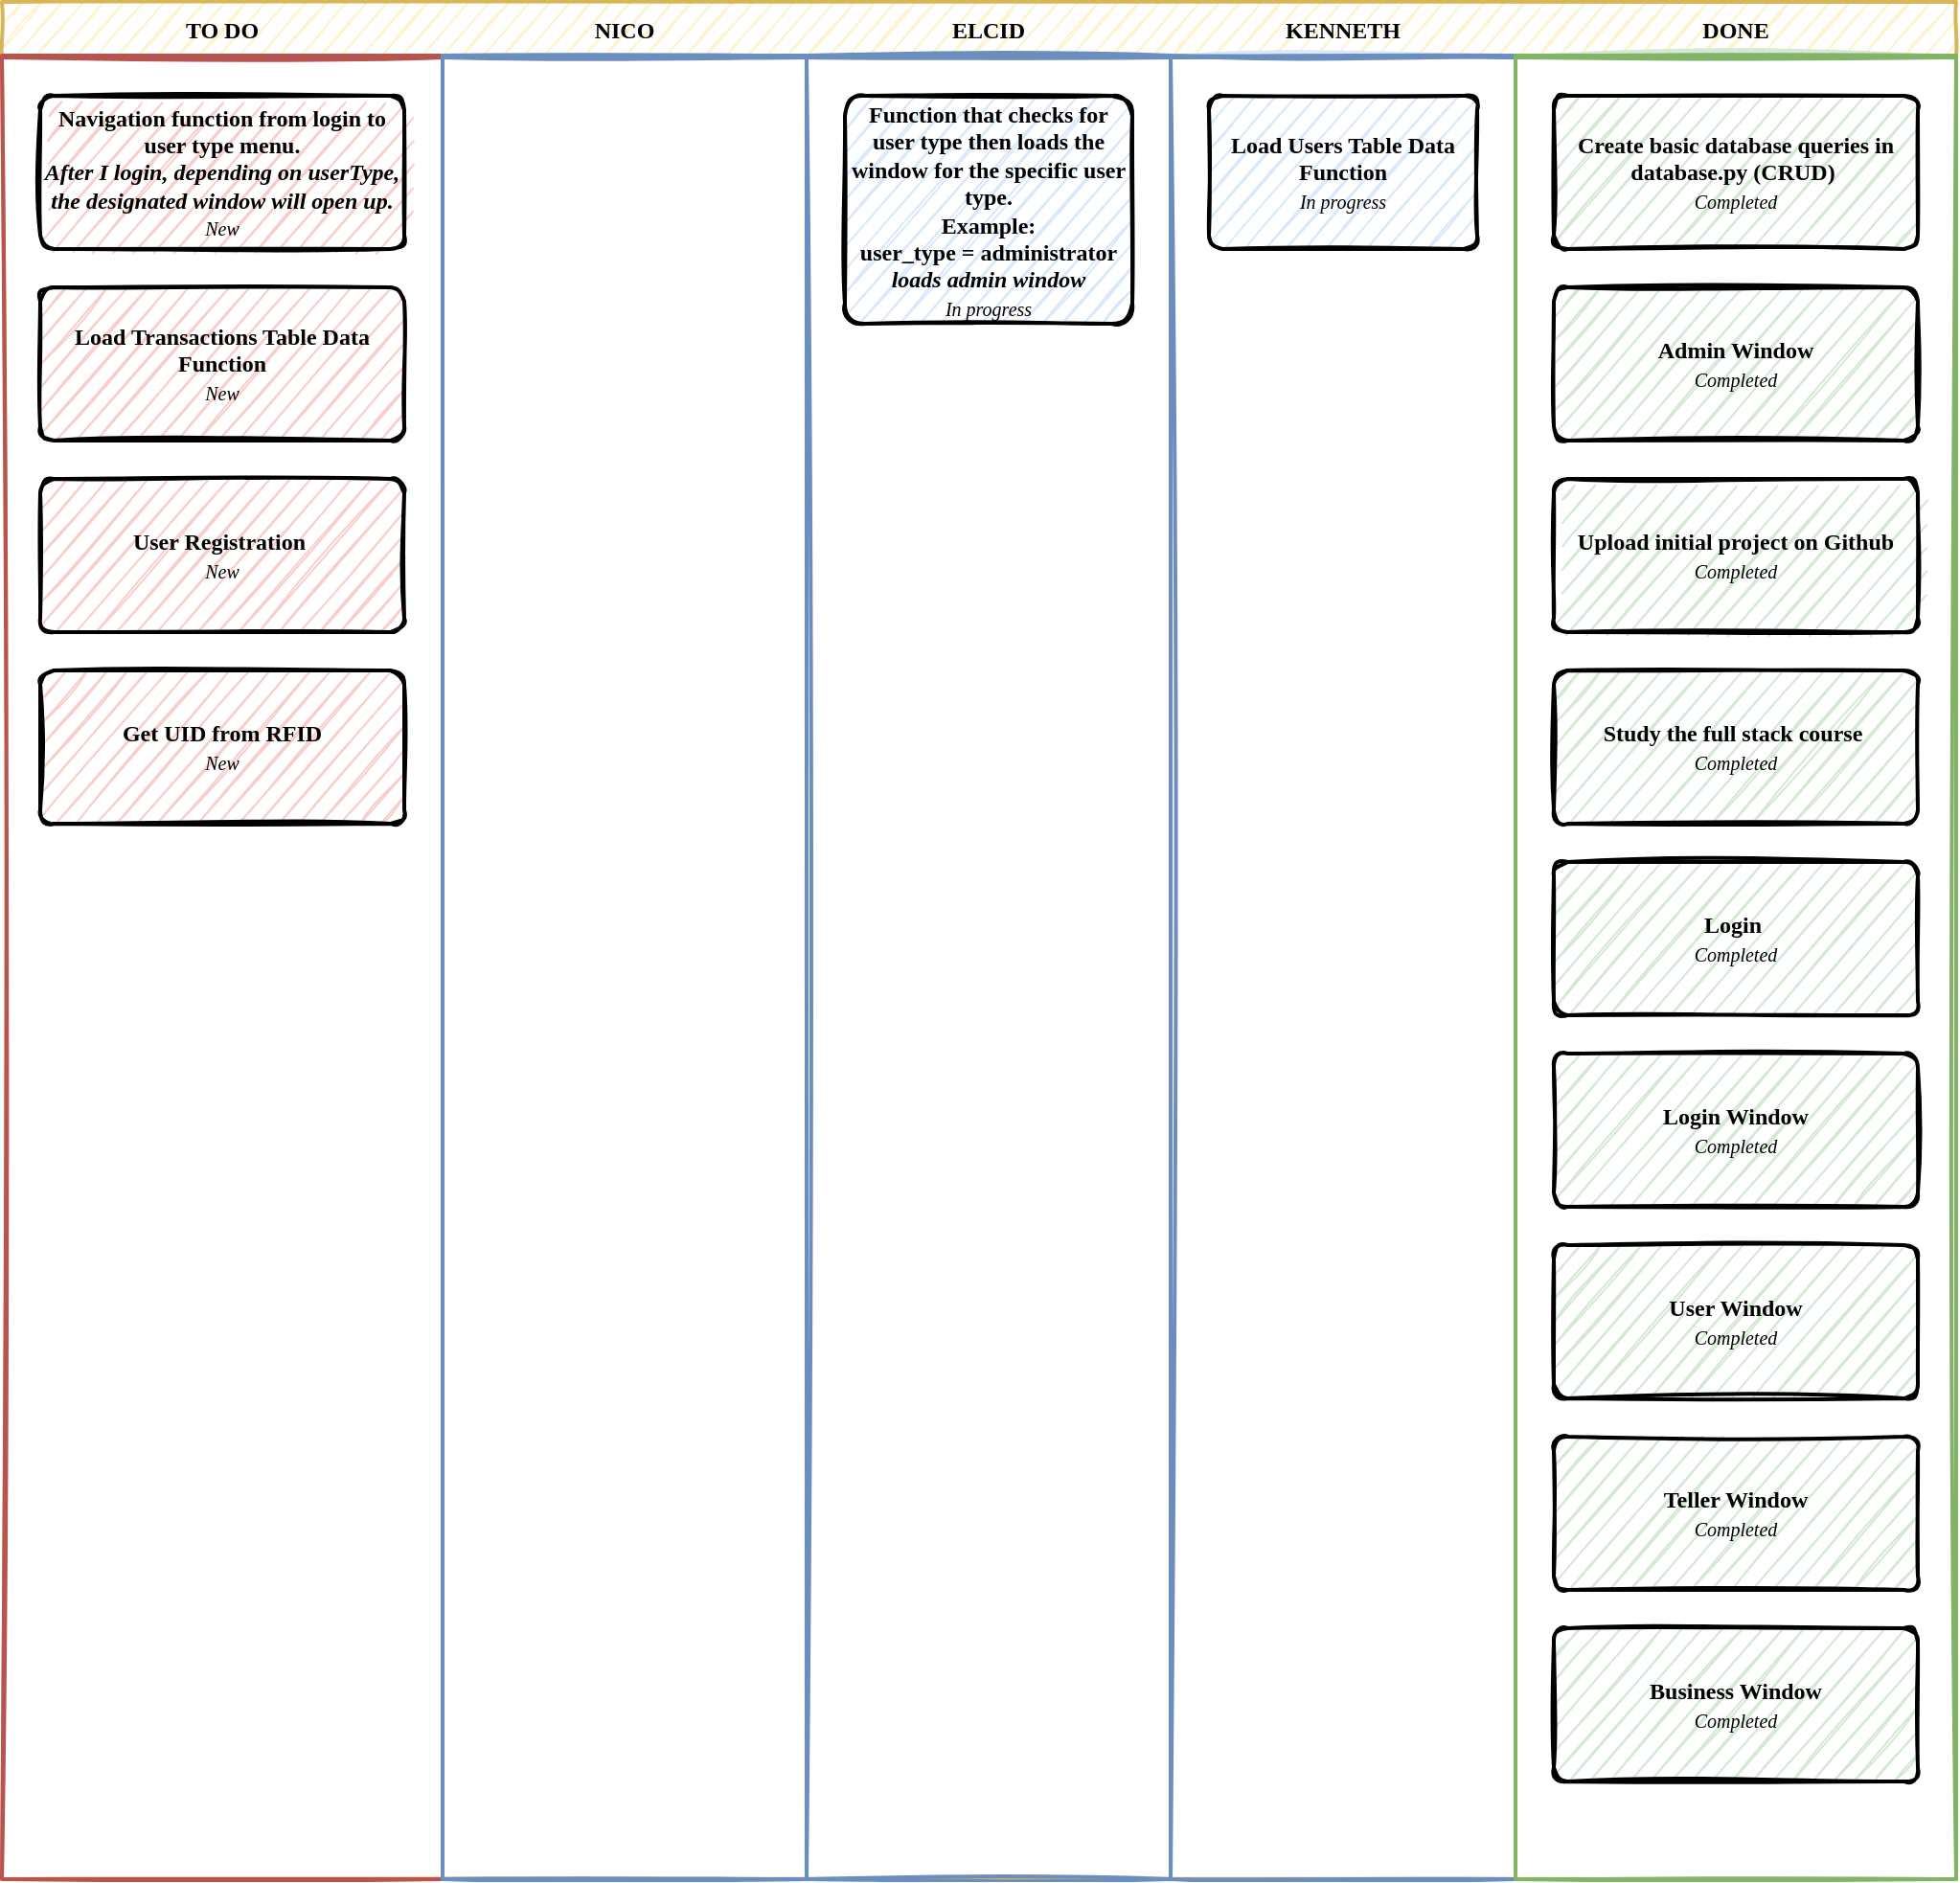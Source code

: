 <mxfile version="20.8.23" type="github" pages="14">
  <diagram id="YNhH0matYlgtwRMePpy-" name="Kanban">
    <mxGraphModel dx="1154" dy="556" grid="1" gridSize="10" guides="1" tooltips="1" connect="1" arrows="1" fold="1" page="1" pageScale="1" pageWidth="1040" pageHeight="1000" math="0" shadow="0">
      <root>
        <mxCell id="0" />
        <mxCell id="1" parent="0" />
        <mxCell id="sQsjrjN2aDBts0AqB7bt-1" value="" style="swimlane;fontStyle=2;childLayout=stackLayout;horizontal=1;startSize=28;horizontalStack=1;resizeParent=1;resizeParentMax=0;resizeLast=0;collapsible=0;marginBottom=0;swimlaneFillColor=none;fontFamily=Permanent Marker;fontSize=16;points=[];verticalAlign=top;stackBorder=0;resizable=1;strokeWidth=2;sketch=1;disableMultiStroke=1;fillColor=#fff2cc;strokeColor=#d6b656;shadow=0;" parent="1" vertex="1">
          <mxGeometry x="10" y="10" width="1020" height="980" as="geometry" />
        </mxCell>
        <object label="TO DO" status="New" id="sQsjrjN2aDBts0AqB7bt-2">
          <mxCell style="swimlane;strokeWidth=2;fontFamily=Permanent Marker;html=0;startSize=1;verticalAlign=bottom;spacingBottom=5;points=[];childLayout=stackLayout;stackBorder=20;stackSpacing=20;resizeLast=0;resizeParent=1;horizontalStack=0;collapsible=0;sketch=1;strokeColor=#b85450;fillStyle=solid;fillColor=#f8cecc;" parent="sQsjrjN2aDBts0AqB7bt-1" vertex="1">
            <mxGeometry y="28" width="230" height="952" as="geometry" />
          </mxCell>
        </object>
        <object label="Navigation function from login to user type menu.&lt;br&gt;&lt;i&gt;After I login, depending on userType, the designated window will open up.&lt;/i&gt;&lt;br style=&quot;border-color: var(--border-color);&quot;&gt;&lt;span style=&quot;font-weight: normal&quot;&gt;&lt;i&gt;&lt;font style=&quot;font-size: 10px&quot;&gt;%status%&lt;/font&gt;&lt;/i&gt;&lt;/span&gt;" placeholders="1" id="kagd9e0XEU1kHWNo0j-2-1">
          <mxCell style="whiteSpace=wrap;html=1;strokeWidth=2;fillColor=swimlane;fontStyle=1;spacingTop=0;rounded=1;arcSize=9;points=[];sketch=1;fontFamily=Permanent Marker;hachureGap=8;fillWeight=1;" vertex="1" parent="sQsjrjN2aDBts0AqB7bt-2">
            <mxGeometry x="20" y="21" width="190" height="80" as="geometry" />
          </mxCell>
        </object>
        <object label="Load Transactions Table Data Function&lt;br style=&quot;border-color: var(--border-color);&quot;&gt;&lt;span style=&quot;font-weight: normal&quot;&gt;&lt;i&gt;&lt;font style=&quot;font-size: 10px&quot;&gt;%status%&lt;/font&gt;&lt;/i&gt;&lt;/span&gt;" placeholders="1" id="sQsjrjN2aDBts0AqB7bt-14">
          <mxCell style="whiteSpace=wrap;html=1;strokeWidth=2;fillColor=swimlane;fontStyle=1;spacingTop=0;rounded=1;arcSize=9;points=[];sketch=1;fontFamily=Permanent Marker;hachureGap=8;fillWeight=1;" parent="sQsjrjN2aDBts0AqB7bt-2" vertex="1">
            <mxGeometry x="20" y="121" width="190" height="80" as="geometry" />
          </mxCell>
        </object>
        <object label="User Registration&amp;nbsp;&lt;br style=&quot;border-color: var(--border-color);&quot;&gt;&lt;span style=&quot;font-weight: normal&quot;&gt;&lt;i&gt;&lt;font style=&quot;font-size: 10px&quot;&gt;%status%&lt;/font&gt;&lt;/i&gt;&lt;/span&gt;" placeholders="1" id="sQsjrjN2aDBts0AqB7bt-4">
          <mxCell style="whiteSpace=wrap;html=1;strokeWidth=2;fillColor=swimlane;fontStyle=1;spacingTop=0;rounded=1;arcSize=9;points=[];sketch=1;fontFamily=Permanent Marker;hachureGap=8;fillWeight=1;" parent="sQsjrjN2aDBts0AqB7bt-2" vertex="1">
            <mxGeometry x="20" y="221" width="190" height="80" as="geometry" />
          </mxCell>
        </object>
        <object label="Get UID from RFID&lt;br style=&quot;border-color: var(--border-color);&quot;&gt;&lt;span style=&quot;font-weight: normal&quot;&gt;&lt;i&gt;&lt;font style=&quot;font-size: 10px&quot;&gt;%status%&lt;/font&gt;&lt;/i&gt;&lt;/span&gt;" placeholders="1" id="A4bzXRDnEpqqfuXnQtNc-38">
          <mxCell style="whiteSpace=wrap;html=1;strokeWidth=2;fillColor=swimlane;fontStyle=1;spacingTop=0;rounded=1;arcSize=9;points=[];sketch=1;fontFamily=Permanent Marker;hachureGap=8;fillWeight=1;" parent="sQsjrjN2aDBts0AqB7bt-2" vertex="1">
            <mxGeometry x="20" y="321" width="190" height="80" as="geometry" />
          </mxCell>
        </object>
        <object label="NICO" status="In progress" id="sQsjrjN2aDBts0AqB7bt-6">
          <mxCell style="swimlane;strokeWidth=2;fontFamily=Permanent Marker;html=0;startSize=1;verticalAlign=bottom;spacingBottom=5;points=[];childLayout=stackLayout;stackBorder=20;stackSpacing=20;resizeLast=0;resizeParent=1;horizontalStack=0;collapsible=0;sketch=1;strokeColor=#6c8ebf;fillStyle=solid;fillColor=#dae8fc;" parent="sQsjrjN2aDBts0AqB7bt-1" vertex="1">
            <mxGeometry x="230" y="28" width="190" height="952" as="geometry" />
          </mxCell>
        </object>
        <object label="ELCID" status="In progress" id="A4bzXRDnEpqqfuXnQtNc-5">
          <mxCell style="swimlane;strokeWidth=2;fontFamily=Permanent Marker;html=0;startSize=1;verticalAlign=bottom;spacingBottom=5;points=[];childLayout=stackLayout;stackBorder=20;stackSpacing=20;resizeLast=0;resizeParent=1;horizontalStack=0;collapsible=0;sketch=1;strokeColor=#6c8ebf;fillStyle=solid;fillColor=#dae8fc;" parent="sQsjrjN2aDBts0AqB7bt-1" vertex="1">
            <mxGeometry x="420" y="28" width="190" height="952" as="geometry" />
          </mxCell>
        </object>
        <object label="Function that checks for user type then loads the window for the specific user type.&lt;br&gt;Example: &lt;br&gt;user_type = administrator&lt;br&gt;&lt;i&gt;loads admin window&lt;/i&gt;&lt;br style=&quot;border-color: var(--border-color);&quot;&gt;&lt;span style=&quot;font-weight: normal&quot;&gt;&lt;i&gt;&lt;font style=&quot;font-size: 10px&quot;&gt;%status%&lt;/font&gt;&lt;/i&gt;&lt;/span&gt;" placeholders="1" id="A4bzXRDnEpqqfuXnQtNc-1">
          <mxCell style="whiteSpace=wrap;html=1;strokeWidth=2;fillColor=swimlane;fontStyle=1;spacingTop=0;rounded=1;arcSize=9;points=[];sketch=1;fontFamily=Permanent Marker;hachureGap=8;fillWeight=1;" parent="A4bzXRDnEpqqfuXnQtNc-5" vertex="1">
            <mxGeometry x="20" y="21" width="150" height="119" as="geometry" />
          </mxCell>
        </object>
        <object label="KENNETH" status="In progress" id="A4bzXRDnEpqqfuXnQtNc-31">
          <mxCell style="swimlane;strokeWidth=2;fontFamily=Permanent Marker;html=0;startSize=1;verticalAlign=bottom;spacingBottom=5;points=[];childLayout=stackLayout;stackBorder=20;stackSpacing=20;resizeLast=0;resizeParent=1;horizontalStack=0;collapsible=0;sketch=1;strokeColor=#6c8ebf;fillStyle=solid;fillColor=#dae8fc;glass=0;rounded=0;shadow=0;" parent="sQsjrjN2aDBts0AqB7bt-1" vertex="1">
            <mxGeometry x="610" y="28" width="180" height="952" as="geometry" />
          </mxCell>
        </object>
        <object label="Load Users Table Data Function&lt;br style=&quot;border-color: var(--border-color);&quot;&gt;&lt;span style=&quot;font-weight: normal&quot;&gt;&lt;i&gt;&lt;font style=&quot;font-size: 10px&quot;&gt;%status%&lt;/font&gt;&lt;/i&gt;&lt;/span&gt;" placeholders="1" id="A4bzXRDnEpqqfuXnQtNc-39">
          <mxCell style="whiteSpace=wrap;html=1;strokeWidth=2;fillColor=swimlane;fontStyle=1;spacingTop=0;rounded=1;arcSize=9;points=[];sketch=1;fontFamily=Permanent Marker;hachureGap=8;fillWeight=1;" parent="A4bzXRDnEpqqfuXnQtNc-31" vertex="1">
            <mxGeometry x="20" y="21" width="140" height="80" as="geometry" />
          </mxCell>
        </object>
        <object label="DONE" status="Completed" id="sQsjrjN2aDBts0AqB7bt-9">
          <mxCell style="swimlane;strokeWidth=2;fontFamily=Permanent Marker;html=0;startSize=1;verticalAlign=bottom;spacingBottom=5;points=[];childLayout=stackLayout;stackBorder=20;stackSpacing=20;resizeLast=0;resizeParent=1;horizontalStack=0;collapsible=0;sketch=1;strokeColor=#82b366;fillStyle=solid;fillColor=#d5e8d4;" parent="sQsjrjN2aDBts0AqB7bt-1" vertex="1">
            <mxGeometry x="790" y="28" width="230" height="952" as="geometry" />
          </mxCell>
        </object>
        <object label="Create basic database queries in database.py (CRUD)&amp;nbsp;&lt;br style=&quot;border-color: var(--border-color);&quot;&gt;&lt;span style=&quot;font-weight: normal&quot;&gt;&lt;i&gt;&lt;font style=&quot;font-size: 10px&quot;&gt;%status%&lt;/font&gt;&lt;/i&gt;&lt;/span&gt;" placeholders="1" id="A4bzXRDnEpqqfuXnQtNc-2">
          <mxCell style="whiteSpace=wrap;html=1;strokeWidth=2;fillColor=swimlane;fontStyle=1;spacingTop=0;rounded=1;arcSize=9;points=[];sketch=1;fontFamily=Permanent Marker;hachureGap=8;fillWeight=1;" parent="sQsjrjN2aDBts0AqB7bt-9" vertex="1">
            <mxGeometry x="20" y="21" width="190" height="80" as="geometry" />
          </mxCell>
        </object>
        <object label="Admin Window&lt;br style=&quot;border-color: var(--border-color);&quot;&gt;&lt;span style=&quot;font-weight: normal;&quot;&gt;&lt;i&gt;&lt;font style=&quot;font-size: 10px&quot;&gt;%status%&lt;/font&gt;&lt;/i&gt;&lt;/span&gt;" placeholders="1" id="C-Gqak-4U_bp7HljnxZR-5">
          <mxCell style="whiteSpace=wrap;html=1;strokeWidth=2;fillColor=swimlane;fontStyle=1;spacingTop=0;rounded=1;arcSize=9;points=[];sketch=1;fontFamily=Permanent Marker;hachureGap=8;fillWeight=1;" parent="sQsjrjN2aDBts0AqB7bt-9" vertex="1">
            <mxGeometry x="20" y="121" width="190" height="80" as="geometry" />
          </mxCell>
        </object>
        <object label="Upload initial project on Github&lt;br style=&quot;border-color: var(--border-color);&quot;&gt;&lt;span style=&quot;font-weight: normal&quot;&gt;&lt;i&gt;&lt;font style=&quot;font-size: 10px&quot;&gt;%status%&lt;/font&gt;&lt;/i&gt;&lt;/span&gt;" placeholders="1" id="sQsjrjN2aDBts0AqB7bt-10">
          <mxCell style="whiteSpace=wrap;html=1;strokeWidth=2;fillColor=swimlane;fontStyle=1;spacingTop=0;rounded=1;arcSize=9;points=[];sketch=1;fontFamily=Permanent Marker;hachureGap=8;fillWeight=1;" parent="sQsjrjN2aDBts0AqB7bt-9" vertex="1">
            <mxGeometry x="20" y="221" width="190" height="80" as="geometry" />
          </mxCell>
        </object>
        <object label="Study the full stack course&amp;nbsp;&lt;br style=&quot;border-color: var(--border-color);&quot;&gt;&lt;span style=&quot;font-weight: normal&quot;&gt;&lt;i&gt;&lt;font style=&quot;font-size: 10px&quot;&gt;%status%&lt;/font&gt;&lt;/i&gt;&lt;/span&gt;" placeholders="1" id="sQsjrjN2aDBts0AqB7bt-7">
          <mxCell style="whiteSpace=wrap;html=1;strokeWidth=2;fillColor=swimlane;fontStyle=1;spacingTop=0;rounded=1;arcSize=9;points=[];sketch=1;fontFamily=Permanent Marker;hachureGap=8;fillWeight=1;" parent="sQsjrjN2aDBts0AqB7bt-9" vertex="1">
            <mxGeometry x="20" y="321" width="190" height="80" as="geometry" />
          </mxCell>
        </object>
        <object label="Login&amp;nbsp;&lt;br style=&quot;border-color: var(--border-color);&quot;&gt;&lt;span style=&quot;font-weight: normal;&quot;&gt;&lt;i&gt;&lt;font style=&quot;font-size: 10px&quot;&gt;%status%&lt;/font&gt;&lt;/i&gt;&lt;/span&gt;" placeholders="1" id="sQsjrjN2aDBts0AqB7bt-3">
          <mxCell style="whiteSpace=wrap;html=1;strokeWidth=2;fillColor=swimlane;fontStyle=1;spacingTop=0;rounded=1;arcSize=9;points=[];sketch=1;fontFamily=Permanent Marker;hachureGap=8;fillWeight=1;" parent="sQsjrjN2aDBts0AqB7bt-9" vertex="1">
            <mxGeometry x="20" y="421" width="190" height="80" as="geometry" />
          </mxCell>
        </object>
        <object label="Login Window&lt;br style=&quot;border-color: var(--border-color);&quot;&gt;&lt;span style=&quot;font-weight: normal;&quot;&gt;&lt;i&gt;&lt;font style=&quot;font-size: 10px&quot;&gt;%status%&lt;/font&gt;&lt;/i&gt;&lt;/span&gt;" placeholders="1" id="C-Gqak-4U_bp7HljnxZR-1">
          <mxCell style="whiteSpace=wrap;html=1;strokeWidth=2;fillColor=swimlane;fontStyle=1;spacingTop=0;rounded=1;arcSize=9;points=[];sketch=1;fontFamily=Permanent Marker;hachureGap=8;fillWeight=1;" parent="sQsjrjN2aDBts0AqB7bt-9" vertex="1">
            <mxGeometry x="20" y="521" width="190" height="80" as="geometry" />
          </mxCell>
        </object>
        <object label="User Window&lt;br style=&quot;border-color: var(--border-color);&quot;&gt;&lt;span style=&quot;font-weight: normal;&quot;&gt;&lt;i&gt;&lt;font style=&quot;font-size: 10px&quot;&gt;%status%&lt;/font&gt;&lt;/i&gt;&lt;/span&gt;" placeholders="1" id="C-Gqak-4U_bp7HljnxZR-2">
          <mxCell style="whiteSpace=wrap;html=1;strokeWidth=2;fillColor=swimlane;fontStyle=1;spacingTop=0;rounded=1;arcSize=9;points=[];sketch=1;fontFamily=Permanent Marker;hachureGap=8;fillWeight=1;" parent="sQsjrjN2aDBts0AqB7bt-9" vertex="1">
            <mxGeometry x="20" y="621" width="190" height="80" as="geometry" />
          </mxCell>
        </object>
        <object label="Teller Window&lt;br style=&quot;border-color: var(--border-color);&quot;&gt;&lt;span style=&quot;font-weight: normal;&quot;&gt;&lt;i&gt;&lt;font style=&quot;font-size: 10px&quot;&gt;%status%&lt;/font&gt;&lt;/i&gt;&lt;/span&gt;" placeholders="1" id="C-Gqak-4U_bp7HljnxZR-3">
          <mxCell style="whiteSpace=wrap;html=1;strokeWidth=2;fillColor=swimlane;fontStyle=1;spacingTop=0;rounded=1;arcSize=9;points=[];sketch=1;fontFamily=Permanent Marker;hachureGap=8;fillWeight=1;" parent="sQsjrjN2aDBts0AqB7bt-9" vertex="1">
            <mxGeometry x="20" y="721" width="190" height="80" as="geometry" />
          </mxCell>
        </object>
        <object label="Business Window&lt;br style=&quot;border-color: var(--border-color);&quot;&gt;&lt;span style=&quot;font-weight: normal;&quot;&gt;&lt;i&gt;&lt;font style=&quot;font-size: 10px&quot;&gt;%status%&lt;/font&gt;&lt;/i&gt;&lt;/span&gt;" placeholders="1" id="C-Gqak-4U_bp7HljnxZR-4">
          <mxCell style="whiteSpace=wrap;html=1;strokeWidth=2;fillColor=swimlane;fontStyle=1;spacingTop=0;rounded=1;arcSize=9;points=[];sketch=1;fontFamily=Permanent Marker;hachureGap=8;fillWeight=1;" parent="sQsjrjN2aDBts0AqB7bt-9" vertex="1">
            <mxGeometry x="20" y="821" width="190" height="80" as="geometry" />
          </mxCell>
        </object>
      </root>
    </mxGraphModel>
  </diagram>
  <diagram id="hCtM9y0RMGifUUl_RX75" name="Application Flow">
    <mxGraphModel dx="1434" dy="806" grid="1" gridSize="10" guides="1" tooltips="1" connect="1" arrows="1" fold="1" page="1" pageScale="1" pageWidth="850" pageHeight="1100" math="0" shadow="0">
      <root>
        <mxCell id="0" />
        <mxCell id="1" parent="0" />
        <mxCell id="rCt0cQx2AFqA7m24ibWl-3" value="" style="edgeStyle=orthogonalEdgeStyle;rounded=0;orthogonalLoop=1;jettySize=auto;html=1;" parent="1" source="rCt0cQx2AFqA7m24ibWl-1" target="rCt0cQx2AFqA7m24ibWl-4" edge="1">
          <mxGeometry relative="1" as="geometry">
            <mxPoint x="425" y="135" as="targetPoint" />
          </mxGeometry>
        </mxCell>
        <mxCell id="rCt0cQx2AFqA7m24ibWl-1" value="Start" style="html=1;dashed=0;whitespace=wrap;shape=mxgraph.dfd.start" parent="1" vertex="1">
          <mxGeometry x="385" y="40" width="80" height="30" as="geometry" />
        </mxCell>
        <mxCell id="rCt0cQx2AFqA7m24ibWl-8" value="" style="edgeStyle=orthogonalEdgeStyle;rounded=0;orthogonalLoop=1;jettySize=auto;html=1;" parent="1" source="rCt0cQx2AFqA7m24ibWl-4" target="rCt0cQx2AFqA7m24ibWl-7" edge="1">
          <mxGeometry relative="1" as="geometry" />
        </mxCell>
        <mxCell id="rCt0cQx2AFqA7m24ibWl-4" value="Login" style="html=1;strokeWidth=2;shape=manualInput;whiteSpace=wrap;rounded=1;size=26;arcSize=11;" parent="1" vertex="1">
          <mxGeometry x="375" y="120" width="100" height="60" as="geometry" />
        </mxCell>
        <mxCell id="rCt0cQx2AFqA7m24ibWl-10" value="" style="edgeStyle=orthogonalEdgeStyle;rounded=0;orthogonalLoop=1;jettySize=auto;html=1;sketch=0;" parent="1" source="rCt0cQx2AFqA7m24ibWl-7" target="rCt0cQx2AFqA7m24ibWl-9" edge="1">
          <mxGeometry relative="1" as="geometry" />
        </mxCell>
        <mxCell id="rCt0cQx2AFqA7m24ibWl-12" style="edgeStyle=orthogonalEdgeStyle;rounded=0;sketch=0;orthogonalLoop=1;jettySize=auto;html=1;" parent="1" source="rCt0cQx2AFqA7m24ibWl-7" target="rCt0cQx2AFqA7m24ibWl-11" edge="1">
          <mxGeometry relative="1" as="geometry" />
        </mxCell>
        <mxCell id="rCt0cQx2AFqA7m24ibWl-14" value="" style="edgeStyle=orthogonalEdgeStyle;rounded=0;sketch=0;orthogonalLoop=1;jettySize=auto;html=1;" parent="1" source="rCt0cQx2AFqA7m24ibWl-7" target="rCt0cQx2AFqA7m24ibWl-13" edge="1">
          <mxGeometry relative="1" as="geometry" />
        </mxCell>
        <mxCell id="rCt0cQx2AFqA7m24ibWl-16" value="" style="edgeStyle=orthogonalEdgeStyle;rounded=0;sketch=0;orthogonalLoop=1;jettySize=auto;html=1;" parent="1" source="rCt0cQx2AFqA7m24ibWl-7" target="rCt0cQx2AFqA7m24ibWl-15" edge="1">
          <mxGeometry relative="1" as="geometry" />
        </mxCell>
        <mxCell id="rCt0cQx2AFqA7m24ibWl-7" value="Which userType does the user belong to" style="whiteSpace=wrap;html=1;strokeWidth=2;rounded=1;arcSize=11;" parent="1" vertex="1">
          <mxGeometry x="365" y="260" width="120" height="60" as="geometry" />
        </mxCell>
        <mxCell id="rCt0cQx2AFqA7m24ibWl-18" value="" style="edgeStyle=orthogonalEdgeStyle;rounded=0;sketch=0;orthogonalLoop=1;jettySize=auto;html=1;" parent="1" source="rCt0cQx2AFqA7m24ibWl-9" target="rCt0cQx2AFqA7m24ibWl-17" edge="1">
          <mxGeometry relative="1" as="geometry">
            <Array as="points">
              <mxPoint x="170" y="430" />
            </Array>
          </mxGeometry>
        </mxCell>
        <mxCell id="rCt0cQx2AFqA7m24ibWl-9" value="User" style="rhombus;whiteSpace=wrap;html=1;strokeWidth=2;rounded=1;arcSize=11;" parent="1" vertex="1">
          <mxGeometry x="230" y="390" width="80" height="80" as="geometry" />
        </mxCell>
        <mxCell id="rCt0cQx2AFqA7m24ibWl-28" style="edgeStyle=orthogonalEdgeStyle;rounded=0;sketch=0;orthogonalLoop=1;jettySize=auto;html=1;" parent="1" source="rCt0cQx2AFqA7m24ibWl-11" target="rCt0cQx2AFqA7m24ibWl-27" edge="1">
          <mxGeometry relative="1" as="geometry" />
        </mxCell>
        <mxCell id="rCt0cQx2AFqA7m24ibWl-11" value="Teller" style="rhombus;whiteSpace=wrap;html=1;strokeWidth=2;rounded=1;arcSize=11;" parent="1" vertex="1">
          <mxGeometry x="385" y="390" width="80" height="80" as="geometry" />
        </mxCell>
        <mxCell id="xAtRO2zCqhHwcdbKaXVL-2" value="" style="edgeStyle=orthogonalEdgeStyle;rounded=0;sketch=0;orthogonalLoop=1;jettySize=auto;html=1;" parent="1" source="rCt0cQx2AFqA7m24ibWl-13" target="xAtRO2zCqhHwcdbKaXVL-1" edge="1">
          <mxGeometry relative="1" as="geometry" />
        </mxCell>
        <mxCell id="rCt0cQx2AFqA7m24ibWl-13" value="Business" style="rhombus;whiteSpace=wrap;html=1;strokeWidth=2;rounded=1;arcSize=11;" parent="1" vertex="1">
          <mxGeometry x="540" y="390" width="80" height="80" as="geometry" />
        </mxCell>
        <mxCell id="xAtRO2zCqhHwcdbKaXVL-7" value="" style="edgeStyle=orthogonalEdgeStyle;rounded=0;sketch=0;orthogonalLoop=1;jettySize=auto;html=1;" parent="1" source="rCt0cQx2AFqA7m24ibWl-15" target="xAtRO2zCqhHwcdbKaXVL-6" edge="1">
          <mxGeometry relative="1" as="geometry" />
        </mxCell>
        <mxCell id="rCt0cQx2AFqA7m24ibWl-15" value="Administrator" style="rhombus;whiteSpace=wrap;html=1;strokeWidth=2;rounded=1;arcSize=11;" parent="1" vertex="1">
          <mxGeometry x="700" y="390" width="80" height="80" as="geometry" />
        </mxCell>
        <mxCell id="rCt0cQx2AFqA7m24ibWl-23" value="" style="edgeStyle=orthogonalEdgeStyle;rounded=0;sketch=0;orthogonalLoop=1;jettySize=auto;html=1;" parent="1" source="rCt0cQx2AFqA7m24ibWl-17" target="rCt0cQx2AFqA7m24ibWl-22" edge="1">
          <mxGeometry relative="1" as="geometry" />
        </mxCell>
        <mxCell id="rCt0cQx2AFqA7m24ibWl-24" style="edgeStyle=orthogonalEdgeStyle;rounded=0;sketch=0;orthogonalLoop=1;jettySize=auto;html=1;" parent="1" source="rCt0cQx2AFqA7m24ibWl-17" target="rCt0cQx2AFqA7m24ibWl-21" edge="1">
          <mxGeometry relative="1" as="geometry" />
        </mxCell>
        <mxCell id="rCt0cQx2AFqA7m24ibWl-26" value="" style="edgeStyle=orthogonalEdgeStyle;rounded=0;sketch=0;orthogonalLoop=1;jettySize=auto;html=1;" parent="1" source="rCt0cQx2AFqA7m24ibWl-17" target="rCt0cQx2AFqA7m24ibWl-25" edge="1">
          <mxGeometry relative="1" as="geometry" />
        </mxCell>
        <mxCell id="rCt0cQx2AFqA7m24ibWl-17" value="Options" style="whiteSpace=wrap;html=1;strokeWidth=2;rounded=1;arcSize=11;" parent="1" vertex="1">
          <mxGeometry x="110" y="480" width="120" height="60" as="geometry" />
        </mxCell>
        <mxCell id="rCt0cQx2AFqA7m24ibWl-21" value="See Balance" style="rhombus;whiteSpace=wrap;html=1;strokeWidth=2;rounded=1;arcSize=11;" parent="1" vertex="1">
          <mxGeometry x="230" y="610" width="80" height="80" as="geometry" />
        </mxCell>
        <mxCell id="rCt0cQx2AFqA7m24ibWl-22" value="Change OTP" style="rhombus;whiteSpace=wrap;html=1;strokeWidth=2;rounded=1;arcSize=11;" parent="1" vertex="1">
          <mxGeometry x="130" y="610" width="80" height="80" as="geometry" />
        </mxCell>
        <mxCell id="rCt0cQx2AFqA7m24ibWl-25" value="See History" style="rhombus;whiteSpace=wrap;html=1;strokeWidth=2;rounded=1;arcSize=11;" parent="1" vertex="1">
          <mxGeometry x="30" y="610" width="80" height="80" as="geometry" />
        </mxCell>
        <mxCell id="rCt0cQx2AFqA7m24ibWl-32" value="" style="edgeStyle=orthogonalEdgeStyle;rounded=0;sketch=0;orthogonalLoop=1;jettySize=auto;html=1;" parent="1" source="rCt0cQx2AFqA7m24ibWl-27" target="rCt0cQx2AFqA7m24ibWl-31" edge="1">
          <mxGeometry relative="1" as="geometry" />
        </mxCell>
        <mxCell id="DujOj_HBmxYpjLz2AVT0-4" value="" style="edgeStyle=orthogonalEdgeStyle;rounded=0;sketch=0;orthogonalLoop=1;jettySize=auto;html=1;" parent="1" source="rCt0cQx2AFqA7m24ibWl-27" target="DujOj_HBmxYpjLz2AVT0-3" edge="1">
          <mxGeometry relative="1" as="geometry" />
        </mxCell>
        <mxCell id="rCt0cQx2AFqA7m24ibWl-27" value="Options" style="whiteSpace=wrap;html=1;strokeWidth=2;rounded=1;arcSize=11;" parent="1" vertex="1">
          <mxGeometry x="365" y="480" width="120" height="60" as="geometry" />
        </mxCell>
        <UserObject label="Deposit" link="data:page/id,KycTivLKhUA2HDrQFwje" id="rCt0cQx2AFqA7m24ibWl-31">
          <mxCell style="rhombus;whiteSpace=wrap;html=1;strokeWidth=2;rounded=1;arcSize=11;" parent="1" vertex="1">
            <mxGeometry x="325" y="610" width="80" height="80" as="geometry" />
          </mxCell>
        </UserObject>
        <UserObject label="Withdraw" link="data:page/id,Xti1-zlDYNrMRii6McsF" id="DujOj_HBmxYpjLz2AVT0-3">
          <mxCell style="rhombus;whiteSpace=wrap;html=1;strokeWidth=2;rounded=1;arcSize=11;" parent="1" vertex="1">
            <mxGeometry x="445" y="610" width="80" height="80" as="geometry" />
          </mxCell>
        </UserObject>
        <mxCell id="xAtRO2zCqhHwcdbKaXVL-4" value="" style="edgeStyle=orthogonalEdgeStyle;rounded=0;sketch=0;orthogonalLoop=1;jettySize=auto;html=1;" parent="1" source="xAtRO2zCqhHwcdbKaXVL-1" target="xAtRO2zCqhHwcdbKaXVL-3" edge="1">
          <mxGeometry relative="1" as="geometry" />
        </mxCell>
        <mxCell id="xAtRO2zCqhHwcdbKaXVL-1" value="Options" style="whiteSpace=wrap;html=1;strokeWidth=2;rounded=1;arcSize=11;" parent="1" vertex="1">
          <mxGeometry x="520" y="480" width="120" height="60" as="geometry" />
        </mxCell>
        <UserObject label="Charge" link="data:page/id,6a731a19-8d31-9384-78a2-239565b7b9f0" id="xAtRO2zCqhHwcdbKaXVL-3">
          <mxCell style="rhombus;whiteSpace=wrap;html=1;strokeWidth=2;rounded=1;arcSize=11;" parent="1" vertex="1">
            <mxGeometry x="540" y="610" width="80" height="80" as="geometry" />
          </mxCell>
        </UserObject>
        <mxCell id="xAtRO2zCqhHwcdbKaXVL-11" value="" style="edgeStyle=orthogonalEdgeStyle;rounded=0;sketch=0;orthogonalLoop=1;jettySize=auto;html=1;" parent="1" source="xAtRO2zCqhHwcdbKaXVL-6" target="xAtRO2zCqhHwcdbKaXVL-10" edge="1">
          <mxGeometry relative="1" as="geometry" />
        </mxCell>
        <mxCell id="xAtRO2zCqhHwcdbKaXVL-13" value="" style="edgeStyle=orthogonalEdgeStyle;rounded=0;sketch=0;orthogonalLoop=1;jettySize=auto;html=1;" parent="1" source="xAtRO2zCqhHwcdbKaXVL-6" target="xAtRO2zCqhHwcdbKaXVL-12" edge="1">
          <mxGeometry relative="1" as="geometry" />
        </mxCell>
        <mxCell id="xAtRO2zCqhHwcdbKaXVL-6" value="Options" style="whiteSpace=wrap;html=1;strokeWidth=2;rounded=1;arcSize=11;" parent="1" vertex="1">
          <mxGeometry x="680" y="480" width="120" height="60" as="geometry" />
        </mxCell>
        <mxCell id="xAtRO2zCqhHwcdbKaXVL-10" value="Manage Users" style="rhombus;whiteSpace=wrap;html=1;strokeWidth=2;rounded=1;arcSize=11;" parent="1" vertex="1">
          <mxGeometry x="760" y="610" width="80" height="80" as="geometry" />
        </mxCell>
        <mxCell id="xAtRO2zCqhHwcdbKaXVL-12" value="See All&lt;br&gt;Transactions" style="rhombus;whiteSpace=wrap;html=1;strokeWidth=2;rounded=1;arcSize=11;" parent="1" vertex="1">
          <mxGeometry x="640" y="610" width="80" height="80" as="geometry" />
        </mxCell>
        <mxCell id="K4yRkiaUMuyDyAmElLu4-3" value="Yes" style="edgeStyle=orthogonalEdgeStyle;rounded=0;orthogonalLoop=1;jettySize=auto;html=1;" parent="1" source="K4yRkiaUMuyDyAmElLu4-1" target="K4yRkiaUMuyDyAmElLu4-2" edge="1">
          <mxGeometry relative="1" as="geometry" />
        </mxCell>
        <mxCell id="K4yRkiaUMuyDyAmElLu4-1" value="Did the operator &lt;br&gt;close the application&lt;br&gt;or&lt;br&gt;did 8 hours have passed since last logged in?" style="rhombus;whiteSpace=wrap;html=1;" parent="1" vertex="1">
          <mxGeometry x="100" y="20" width="160" height="130" as="geometry" />
        </mxCell>
        <mxCell id="K4yRkiaUMuyDyAmElLu4-2" value="End" style="html=1;dashed=0;whitespace=wrap;shape=mxgraph.dfd.start" parent="1" vertex="1">
          <mxGeometry x="140" y="220" width="80" height="30" as="geometry" />
        </mxCell>
      </root>
    </mxGraphModel>
  </diagram>
  <diagram id="KycTivLKhUA2HDrQFwje" name="Deposit Process">
    <mxGraphModel dx="1194" dy="741" grid="1" gridSize="10" guides="1" tooltips="1" connect="1" arrows="1" fold="1" page="1" pageScale="1" pageWidth="850" pageHeight="1100" math="0" shadow="0">
      <root>
        <mxCell id="0" />
        <mxCell id="1" parent="0" />
        <mxCell id="qZc_wyymIVVBSzODWp_0-1" value="" style="edgeStyle=orthogonalEdgeStyle;rounded=0;orthogonalLoop=1;jettySize=auto;html=1;" parent="1" source="qZc_wyymIVVBSzODWp_0-2" target="qZc_wyymIVVBSzODWp_0-14" edge="1">
          <mxGeometry relative="1" as="geometry" />
        </mxCell>
        <mxCell id="qZc_wyymIVVBSzODWp_0-2" value="Start" style="html=1;dashed=0;whitespace=wrap;shape=mxgraph.dfd.start" parent="1" vertex="1">
          <mxGeometry x="399.97" y="30" width="80" height="30" as="geometry" />
        </mxCell>
        <mxCell id="qZc_wyymIVVBSzODWp_0-3" value="No" style="edgeStyle=orthogonalEdgeStyle;rounded=0;orthogonalLoop=1;jettySize=auto;html=1;" parent="1" source="qZc_wyymIVVBSzODWp_0-5" target="qZc_wyymIVVBSzODWp_0-16" edge="1">
          <mxGeometry x="-0.669" relative="1" as="geometry">
            <mxPoint x="599.97" y="185" as="targetPoint" />
            <mxPoint as="offset" />
          </mxGeometry>
        </mxCell>
        <mxCell id="qZc_wyymIVVBSzODWp_0-4" value="Yes" style="edgeStyle=orthogonalEdgeStyle;rounded=0;orthogonalLoop=1;jettySize=auto;html=1;" parent="1" source="qZc_wyymIVVBSzODWp_0-5" target="qZc_wyymIVVBSzODWp_0-8" edge="1">
          <mxGeometry relative="1" as="geometry" />
        </mxCell>
        <mxCell id="nvsagZ-cFkjqRiD8pF1--2" style="edgeStyle=orthogonalEdgeStyle;rounded=0;orthogonalLoop=1;jettySize=auto;html=1;" parent="1" source="qZc_wyymIVVBSzODWp_0-5" target="nvsagZ-cFkjqRiD8pF1--1" edge="1">
          <mxGeometry relative="1" as="geometry">
            <Array as="points">
              <mxPoint x="550" y="410" />
              <mxPoint x="550" y="410" />
            </Array>
          </mxGeometry>
        </mxCell>
        <mxCell id="qZc_wyymIVVBSzODWp_0-5" value="Is card &lt;br&gt;registered on database?" style="strokeWidth=2;html=1;shape=mxgraph.flowchart.decision;whiteSpace=wrap;" parent="1" vertex="1">
          <mxGeometry x="379.97" y="345" width="120" height="85" as="geometry" />
        </mxCell>
        <mxCell id="qZc_wyymIVVBSzODWp_0-6" style="edgeStyle=orthogonalEdgeStyle;rounded=0;orthogonalLoop=1;jettySize=auto;html=1;" parent="1" source="qZc_wyymIVVBSzODWp_0-9" target="qZc_wyymIVVBSzODWp_0-5" edge="1">
          <mxGeometry relative="1" as="geometry">
            <mxPoint x="439.97" y="310" as="sourcePoint" />
          </mxGeometry>
        </mxCell>
        <mxCell id="qZc_wyymIVVBSzODWp_0-7" style="edgeStyle=orthogonalEdgeStyle;rounded=0;orthogonalLoop=1;jettySize=auto;html=1;" parent="1" source="qZc_wyymIVVBSzODWp_0-8" target="qZc_wyymIVVBSzODWp_0-11" edge="1">
          <mxGeometry relative="1" as="geometry" />
        </mxCell>
        <mxCell id="qZc_wyymIVVBSzODWp_0-8" value="Place card id to current_card_id" style="whiteSpace=wrap;html=1;strokeWidth=2;" parent="1" vertex="1">
          <mxGeometry x="379.97" y="500" width="120" height="60" as="geometry" />
        </mxCell>
        <mxCell id="qZc_wyymIVVBSzODWp_0-9" value="User taps card" style="html=1;strokeWidth=2;shape=manualInput;whiteSpace=wrap;rounded=1;size=26;arcSize=11;" parent="1" vertex="1">
          <mxGeometry x="389.97" y="240" width="100" height="60" as="geometry" />
        </mxCell>
        <mxCell id="qZc_wyymIVVBSzODWp_0-10" value="" style="edgeStyle=orthogonalEdgeStyle;rounded=0;orthogonalLoop=1;jettySize=auto;html=1;" parent="1" source="qZc_wyymIVVBSzODWp_0-11" target="qZc_wyymIVVBSzODWp_0-20" edge="1">
          <mxGeometry relative="1" as="geometry" />
        </mxCell>
        <mxCell id="qZc_wyymIVVBSzODWp_0-11" value="How much to be deposited to the ID" style="html=1;strokeWidth=2;shape=manualInput;whiteSpace=wrap;rounded=1;size=26;arcSize=11;" parent="1" vertex="1">
          <mxGeometry x="389.97" y="610" width="100" height="100" as="geometry" />
        </mxCell>
        <mxCell id="qZc_wyymIVVBSzODWp_0-12" value="" style="edgeStyle=orthogonalEdgeStyle;rounded=0;orthogonalLoop=1;jettySize=auto;html=1;" parent="1" source="qZc_wyymIVVBSzODWp_0-28" target="qZc_wyymIVVBSzODWp_0-16" edge="1">
          <mxGeometry relative="1" as="geometry">
            <mxPoint x="279.97" y="566.25" as="sourcePoint" />
          </mxGeometry>
        </mxCell>
        <mxCell id="qZc_wyymIVVBSzODWp_0-13" style="edgeStyle=orthogonalEdgeStyle;rounded=0;orthogonalLoop=1;jettySize=auto;html=1;" parent="1" source="qZc_wyymIVVBSzODWp_0-14" target="qZc_wyymIVVBSzODWp_0-9" edge="1">
          <mxGeometry relative="1" as="geometry" />
        </mxCell>
        <mxCell id="qZc_wyymIVVBSzODWp_0-14" value="Idle/Wait" style="whiteSpace=wrap;html=1;dashed=0;" parent="1" vertex="1">
          <mxGeometry x="379.97" y="125" width="120" height="60" as="geometry" />
        </mxCell>
        <mxCell id="qZc_wyymIVVBSzODWp_0-15" style="edgeStyle=orthogonalEdgeStyle;rounded=0;orthogonalLoop=1;jettySize=auto;html=1;" parent="1" source="qZc_wyymIVVBSzODWp_0-16" target="qZc_wyymIVVBSzODWp_0-14" edge="1">
          <mxGeometry relative="1" as="geometry">
            <Array as="points">
              <mxPoint x="279.97" y="155" />
            </Array>
          </mxGeometry>
        </mxCell>
        <mxCell id="qZc_wyymIVVBSzODWp_0-16" value="clear current_card_id and amount" style="whiteSpace=wrap;html=1;" parent="1" vertex="1">
          <mxGeometry x="219.97" y="125" width="120" height="60" as="geometry" />
        </mxCell>
        <mxCell id="qZc_wyymIVVBSzODWp_0-17" style="edgeStyle=orthogonalEdgeStyle;rounded=0;orthogonalLoop=1;jettySize=auto;html=1;" parent="1" source="qZc_wyymIVVBSzODWp_0-20" target="qZc_wyymIVVBSzODWp_0-11" edge="1">
          <mxGeometry relative="1" as="geometry">
            <Array as="points">
              <mxPoint x="589.97" y="810" />
              <mxPoint x="589.97" y="660" />
            </Array>
          </mxGeometry>
        </mxCell>
        <mxCell id="qZc_wyymIVVBSzODWp_0-18" value="No" style="edgeLabel;html=1;align=center;verticalAlign=middle;resizable=0;points=[];" parent="qZc_wyymIVVBSzODWp_0-17" vertex="1" connectable="0">
          <mxGeometry x="-0.684" y="3" relative="1" as="geometry">
            <mxPoint x="-11" y="3" as="offset" />
          </mxGeometry>
        </mxCell>
        <mxCell id="qZc_wyymIVVBSzODWp_0-19" value="Yes" style="edgeStyle=orthogonalEdgeStyle;rounded=0;orthogonalLoop=1;jettySize=auto;html=1;" parent="1" source="qZc_wyymIVVBSzODWp_0-20" target="qZc_wyymIVVBSzODWp_0-24" edge="1">
          <mxGeometry relative="1" as="geometry">
            <mxPoint x="439.97" y="1000" as="targetPoint" />
          </mxGeometry>
        </mxCell>
        <mxCell id="qZc_wyymIVVBSzODWp_0-20" value="Is the teller balance enough for the transaction?" style="rhombus;whiteSpace=wrap;html=1;strokeWidth=2;rounded=1;arcSize=11;" parent="1" vertex="1">
          <mxGeometry x="384.97" y="760" width="110" height="100" as="geometry" />
        </mxCell>
        <mxCell id="qZc_wyymIVVBSzODWp_0-21" style="edgeStyle=orthogonalEdgeStyle;rounded=0;orthogonalLoop=1;jettySize=auto;html=1;" parent="1" source="qZc_wyymIVVBSzODWp_0-24" target="qZc_wyymIVVBSzODWp_0-11" edge="1">
          <mxGeometry relative="1" as="geometry">
            <Array as="points">
              <mxPoint x="589.97" y="965" />
              <mxPoint x="589.97" y="660" />
            </Array>
          </mxGeometry>
        </mxCell>
        <mxCell id="qZc_wyymIVVBSzODWp_0-22" value="Cancel" style="edgeLabel;html=1;align=center;verticalAlign=middle;resizable=0;points=[];" parent="qZc_wyymIVVBSzODWp_0-21" vertex="1" connectable="0">
          <mxGeometry x="-0.733" y="1" relative="1" as="geometry">
            <mxPoint x="-17" y="1" as="offset" />
          </mxGeometry>
        </mxCell>
        <mxCell id="qZc_wyymIVVBSzODWp_0-23" value="Confirm" style="edgeStyle=orthogonalEdgeStyle;rounded=0;orthogonalLoop=1;jettySize=auto;html=1;" parent="1" source="qZc_wyymIVVBSzODWp_0-24" target="qZc_wyymIVVBSzODWp_0-26" edge="1">
          <mxGeometry relative="1" as="geometry" />
        </mxCell>
        <mxCell id="qZc_wyymIVVBSzODWp_0-24" value="Prompt the operator for confirmation" style="html=1;strokeWidth=2;shape=manualInput;whiteSpace=wrap;rounded=1;size=26;arcSize=11;" parent="1" vertex="1">
          <mxGeometry x="389.97" y="920" width="100" height="90" as="geometry" />
        </mxCell>
        <mxCell id="qZc_wyymIVVBSzODWp_0-25" style="edgeStyle=orthogonalEdgeStyle;rounded=0;orthogonalLoop=1;jettySize=auto;html=1;" parent="1" source="qZc_wyymIVVBSzODWp_0-26" target="qZc_wyymIVVBSzODWp_0-16" edge="1">
          <mxGeometry relative="1" as="geometry">
            <Array as="points">
              <mxPoint x="169.97" y="1135" />
              <mxPoint x="169.97" y="310" />
            </Array>
          </mxGeometry>
        </mxCell>
        <mxCell id="TmRsRVZtZihS6FmcOEFg-3" style="edgeStyle=orthogonalEdgeStyle;rounded=0;orthogonalLoop=1;jettySize=auto;html=1;" parent="1" source="qZc_wyymIVVBSzODWp_0-26" target="TmRsRVZtZihS6FmcOEFg-1" edge="1">
          <mxGeometry relative="1" as="geometry">
            <Array as="points">
              <mxPoint x="540" y="1120" />
              <mxPoint x="540" y="1120" />
            </Array>
          </mxGeometry>
        </mxCell>
        <mxCell id="qZc_wyymIVVBSzODWp_0-26" value="Transaction complete" style="whiteSpace=wrap;html=1;strokeWidth=2;rounded=1;arcSize=11;" parent="1" vertex="1">
          <mxGeometry x="379.97" y="1105" width="120" height="60" as="geometry" />
        </mxCell>
        <mxCell id="qZc_wyymIVVBSzODWp_0-27" value="" style="strokeWidth=2;html=1;shape=mxgraph.flowchart.annotation_2;align=left;labelPosition=right;pointerEvents=1;" parent="1" vertex="1">
          <mxGeometry x="339.97" y="280" width="50" height="700" as="geometry" />
        </mxCell>
        <mxCell id="qZc_wyymIVVBSzODWp_0-28" value="Did the operator press &quot;c&quot; to cancel the current transaction?" style="strokeWidth=2;html=1;shape=mxgraph.flowchart.decision;whiteSpace=wrap;" parent="1" vertex="1">
          <mxGeometry x="219.97" y="587.5" width="120" height="85" as="geometry" />
        </mxCell>
        <mxCell id="TmRsRVZtZihS6FmcOEFg-5" style="edgeStyle=orthogonalEdgeStyle;rounded=0;orthogonalLoop=1;jettySize=auto;html=1;" parent="1" source="nvsagZ-cFkjqRiD8pF1--1" target="qZc_wyymIVVBSzODWp_0-5" edge="1">
          <mxGeometry relative="1" as="geometry">
            <Array as="points">
              <mxPoint x="540" y="370" />
              <mxPoint x="540" y="370" />
            </Array>
          </mxGeometry>
        </mxCell>
        <mxCell id="nvsagZ-cFkjqRiD8pF1--1" value="User" style="strokeWidth=2;html=1;shape=mxgraph.flowchart.database;whiteSpace=wrap;" parent="1" vertex="1">
          <mxGeometry x="590" y="357.5" width="60" height="60" as="geometry" />
        </mxCell>
        <mxCell id="TmRsRVZtZihS6FmcOEFg-7" style="edgeStyle=orthogonalEdgeStyle;rounded=0;orthogonalLoop=1;jettySize=auto;html=1;" parent="1" source="TmRsRVZtZihS6FmcOEFg-1" target="qZc_wyymIVVBSzODWp_0-26" edge="1">
          <mxGeometry relative="1" as="geometry">
            <Array as="points">
              <mxPoint x="560" y="1150" />
              <mxPoint x="560" y="1150" />
            </Array>
          </mxGeometry>
        </mxCell>
        <mxCell id="TmRsRVZtZihS6FmcOEFg-1" value="Transaction" style="strokeWidth=2;html=1;shape=mxgraph.flowchart.database;whiteSpace=wrap;" parent="1" vertex="1">
          <mxGeometry x="579.97" y="1100" width="70.03" height="60" as="geometry" />
        </mxCell>
      </root>
    </mxGraphModel>
  </diagram>
  <diagram id="6a731a19-8d31-9384-78a2-239565b7b9f0" name="Charging Process">
    <mxGraphModel dx="1687" dy="948" grid="1" gridSize="10" guides="1" tooltips="1" connect="1" arrows="1" fold="1" page="1" pageScale="1" pageWidth="1169" pageHeight="827" background="none" math="0" shadow="0">
      <root>
        <mxCell id="0" />
        <mxCell id="1" parent="0" />
        <mxCell id="HPsjYcUWnoOo99uJpjyN-32" value="" style="edgeStyle=orthogonalEdgeStyle;rounded=0;orthogonalLoop=1;jettySize=auto;html=1;" parent="1" source="tvNCmk0iYPsiMGSgwvTy-55" target="HPsjYcUWnoOo99uJpjyN-31" edge="1">
          <mxGeometry relative="1" as="geometry" />
        </mxCell>
        <mxCell id="tvNCmk0iYPsiMGSgwvTy-55" value="Start" style="html=1;dashed=0;whitespace=wrap;shape=mxgraph.dfd.start" parent="1" vertex="1">
          <mxGeometry x="340" y="30" width="80" height="30" as="geometry" />
        </mxCell>
        <mxCell id="tBge6L44hxKh2gQSTph2-11" value="No" style="edgeStyle=orthogonalEdgeStyle;rounded=0;orthogonalLoop=1;jettySize=auto;html=1;" parent="1" source="tvNCmk0iYPsiMGSgwvTy-58" target="HPsjYcUWnoOo99uJpjyN-36" edge="1">
          <mxGeometry x="-0.669" relative="1" as="geometry">
            <mxPoint x="540" y="185" as="targetPoint" />
            <mxPoint as="offset" />
          </mxGeometry>
        </mxCell>
        <mxCell id="HPsjYcUWnoOo99uJpjyN-11" value="Yes" style="edgeStyle=orthogonalEdgeStyle;rounded=0;orthogonalLoop=1;jettySize=auto;html=1;" parent="1" source="tvNCmk0iYPsiMGSgwvTy-58" target="HPsjYcUWnoOo99uJpjyN-10" edge="1">
          <mxGeometry relative="1" as="geometry" />
        </mxCell>
        <mxCell id="tvNCmk0iYPsiMGSgwvTy-58" value="Is card &lt;br&gt;registered on database?" style="strokeWidth=2;html=1;shape=mxgraph.flowchart.decision;whiteSpace=wrap;" parent="1" vertex="1">
          <mxGeometry x="320" y="345" width="120" height="85" as="geometry" />
        </mxCell>
        <mxCell id="tBge6L44hxKh2gQSTph2-14" style="edgeStyle=orthogonalEdgeStyle;rounded=0;orthogonalLoop=1;jettySize=auto;html=1;" parent="1" source="HPsjYcUWnoOo99uJpjyN-16" target="tvNCmk0iYPsiMGSgwvTy-58" edge="1">
          <mxGeometry relative="1" as="geometry">
            <mxPoint x="380" y="310" as="sourcePoint" />
          </mxGeometry>
        </mxCell>
        <mxCell id="HPsjYcUWnoOo99uJpjyN-18" style="edgeStyle=orthogonalEdgeStyle;rounded=0;orthogonalLoop=1;jettySize=auto;html=1;" parent="1" source="HPsjYcUWnoOo99uJpjyN-10" target="HPsjYcUWnoOo99uJpjyN-17" edge="1">
          <mxGeometry relative="1" as="geometry" />
        </mxCell>
        <mxCell id="HPsjYcUWnoOo99uJpjyN-10" value="Place card id to current_card_id" style="whiteSpace=wrap;html=1;strokeWidth=2;" parent="1" vertex="1">
          <mxGeometry x="320" y="500" width="120" height="60" as="geometry" />
        </mxCell>
        <mxCell id="HPsjYcUWnoOo99uJpjyN-16" value="User taps card" style="html=1;strokeWidth=2;shape=manualInput;whiteSpace=wrap;rounded=1;size=26;arcSize=11;" parent="1" vertex="1">
          <mxGeometry x="330" y="240" width="100" height="60" as="geometry" />
        </mxCell>
        <mxCell id="HPsjYcUWnoOo99uJpjyN-42" value="" style="edgeStyle=orthogonalEdgeStyle;rounded=0;orthogonalLoop=1;jettySize=auto;html=1;" parent="1" source="HPsjYcUWnoOo99uJpjyN-17" target="HPsjYcUWnoOo99uJpjyN-41" edge="1">
          <mxGeometry relative="1" as="geometry" />
        </mxCell>
        <mxCell id="HPsjYcUWnoOo99uJpjyN-17" value="How much to be deducted from the card" style="html=1;strokeWidth=2;shape=manualInput;whiteSpace=wrap;rounded=1;size=26;arcSize=11;" parent="1" vertex="1">
          <mxGeometry x="330" y="610" width="100" height="100" as="geometry" />
        </mxCell>
        <mxCell id="HPsjYcUWnoOo99uJpjyN-37" value="" style="edgeStyle=orthogonalEdgeStyle;rounded=0;orthogonalLoop=1;jettySize=auto;html=1;" parent="1" source="HPsjYcUWnoOo99uJpjyN-60" target="HPsjYcUWnoOo99uJpjyN-36" edge="1">
          <mxGeometry relative="1" as="geometry">
            <mxPoint x="220" y="566.25" as="sourcePoint" />
          </mxGeometry>
        </mxCell>
        <mxCell id="HPsjYcUWnoOo99uJpjyN-34" style="edgeStyle=orthogonalEdgeStyle;rounded=0;orthogonalLoop=1;jettySize=auto;html=1;" parent="1" source="HPsjYcUWnoOo99uJpjyN-31" target="HPsjYcUWnoOo99uJpjyN-16" edge="1">
          <mxGeometry relative="1" as="geometry" />
        </mxCell>
        <mxCell id="HPsjYcUWnoOo99uJpjyN-31" value="Idle/Wait" style="whiteSpace=wrap;html=1;dashed=0;" parent="1" vertex="1">
          <mxGeometry x="320" y="125" width="120" height="60" as="geometry" />
        </mxCell>
        <mxCell id="HPsjYcUWnoOo99uJpjyN-38" style="edgeStyle=orthogonalEdgeStyle;rounded=0;orthogonalLoop=1;jettySize=auto;html=1;" parent="1" source="HPsjYcUWnoOo99uJpjyN-36" target="HPsjYcUWnoOo99uJpjyN-31" edge="1">
          <mxGeometry relative="1" as="geometry">
            <Array as="points">
              <mxPoint x="220" y="155" />
            </Array>
          </mxGeometry>
        </mxCell>
        <mxCell id="HPsjYcUWnoOo99uJpjyN-36" value="clear current_card_id and amount" style="whiteSpace=wrap;html=1;" parent="1" vertex="1">
          <mxGeometry x="160" y="125" width="120" height="60" as="geometry" />
        </mxCell>
        <mxCell id="HPsjYcUWnoOo99uJpjyN-43" style="edgeStyle=orthogonalEdgeStyle;rounded=0;orthogonalLoop=1;jettySize=auto;html=1;" parent="1" source="HPsjYcUWnoOo99uJpjyN-41" target="HPsjYcUWnoOo99uJpjyN-17" edge="1">
          <mxGeometry relative="1" as="geometry">
            <Array as="points">
              <mxPoint x="530" y="810" />
              <mxPoint x="530" y="660" />
            </Array>
          </mxGeometry>
        </mxCell>
        <mxCell id="HPsjYcUWnoOo99uJpjyN-45" value="No" style="edgeLabel;html=1;align=center;verticalAlign=middle;resizable=0;points=[];" parent="HPsjYcUWnoOo99uJpjyN-43" vertex="1" connectable="0">
          <mxGeometry x="-0.684" y="3" relative="1" as="geometry">
            <mxPoint x="-11" y="3" as="offset" />
          </mxGeometry>
        </mxCell>
        <mxCell id="HPsjYcUWnoOo99uJpjyN-51" value="Yes" style="edgeStyle=orthogonalEdgeStyle;rounded=0;orthogonalLoop=1;jettySize=auto;html=1;" parent="1" source="HPsjYcUWnoOo99uJpjyN-41" target="HPsjYcUWnoOo99uJpjyN-52" edge="1">
          <mxGeometry relative="1" as="geometry">
            <mxPoint x="380" y="1000" as="targetPoint" />
          </mxGeometry>
        </mxCell>
        <mxCell id="HPsjYcUWnoOo99uJpjyN-41" value="Is the card balance enough for the transaction?" style="rhombus;whiteSpace=wrap;html=1;strokeWidth=2;rounded=1;arcSize=11;" parent="1" vertex="1">
          <mxGeometry x="325" y="760" width="110" height="100" as="geometry" />
        </mxCell>
        <mxCell id="HPsjYcUWnoOo99uJpjyN-54" style="edgeStyle=orthogonalEdgeStyle;rounded=0;orthogonalLoop=1;jettySize=auto;html=1;" parent="1" source="HPsjYcUWnoOo99uJpjyN-52" target="HPsjYcUWnoOo99uJpjyN-17" edge="1">
          <mxGeometry relative="1" as="geometry">
            <Array as="points">
              <mxPoint x="530" y="965" />
              <mxPoint x="530" y="660" />
            </Array>
          </mxGeometry>
        </mxCell>
        <mxCell id="HPsjYcUWnoOo99uJpjyN-55" value="Cancel" style="edgeLabel;html=1;align=center;verticalAlign=middle;resizable=0;points=[];" parent="HPsjYcUWnoOo99uJpjyN-54" vertex="1" connectable="0">
          <mxGeometry x="-0.733" y="1" relative="1" as="geometry">
            <mxPoint x="-17" y="1" as="offset" />
          </mxGeometry>
        </mxCell>
        <mxCell id="HPsjYcUWnoOo99uJpjyN-57" value="Confirm" style="edgeStyle=orthogonalEdgeStyle;rounded=0;orthogonalLoop=1;jettySize=auto;html=1;" parent="1" source="HPsjYcUWnoOo99uJpjyN-52" target="HPsjYcUWnoOo99uJpjyN-56" edge="1">
          <mxGeometry relative="1" as="geometry" />
        </mxCell>
        <mxCell id="HPsjYcUWnoOo99uJpjyN-52" value="Prompt the operator for confirmation" style="html=1;strokeWidth=2;shape=manualInput;whiteSpace=wrap;rounded=1;size=26;arcSize=11;" parent="1" vertex="1">
          <mxGeometry x="330" y="920" width="100" height="90" as="geometry" />
        </mxCell>
        <mxCell id="HPsjYcUWnoOo99uJpjyN-59" style="edgeStyle=orthogonalEdgeStyle;rounded=0;orthogonalLoop=1;jettySize=auto;html=1;" parent="1" source="HPsjYcUWnoOo99uJpjyN-56" target="HPsjYcUWnoOo99uJpjyN-36" edge="1">
          <mxGeometry relative="1" as="geometry">
            <Array as="points">
              <mxPoint x="110" y="1135" />
              <mxPoint x="110" y="310" />
            </Array>
          </mxGeometry>
        </mxCell>
        <mxCell id="HPsjYcUWnoOo99uJpjyN-56" value="Transaction complete" style="whiteSpace=wrap;html=1;strokeWidth=2;rounded=1;arcSize=11;" parent="1" vertex="1">
          <mxGeometry x="320" y="1105" width="120" height="60" as="geometry" />
        </mxCell>
        <mxCell id="HPsjYcUWnoOo99uJpjyN-58" value="" style="strokeWidth=2;html=1;shape=mxgraph.flowchart.annotation_2;align=left;labelPosition=right;pointerEvents=1;" parent="1" vertex="1">
          <mxGeometry x="280" y="280" width="50" height="700" as="geometry" />
        </mxCell>
        <mxCell id="HPsjYcUWnoOo99uJpjyN-60" value="Did the operator press &quot;c&quot; to cancel the current transaction?" style="strokeWidth=2;html=1;shape=mxgraph.flowchart.decision;whiteSpace=wrap;" parent="1" vertex="1">
          <mxGeometry x="160" y="587.5" width="120" height="85" as="geometry" />
        </mxCell>
      </root>
    </mxGraphModel>
  </diagram>
  <diagram id="Xti1-zlDYNrMRii6McsF" name="Withdrawal Process">
    <mxGraphModel dx="1434" dy="806" grid="1" gridSize="10" guides="1" tooltips="1" connect="1" arrows="1" fold="1" page="1" pageScale="1" pageWidth="850" pageHeight="1100" math="0" shadow="0">
      <root>
        <mxCell id="0" />
        <mxCell id="1" parent="0" />
        <mxCell id="xi8BzFmr5joGR68Zfjis-1" value="" style="edgeStyle=orthogonalEdgeStyle;rounded=0;orthogonalLoop=1;jettySize=auto;html=1;" parent="1" source="xi8BzFmr5joGR68Zfjis-2" target="xi8BzFmr5joGR68Zfjis-14" edge="1">
          <mxGeometry relative="1" as="geometry" />
        </mxCell>
        <mxCell id="xi8BzFmr5joGR68Zfjis-2" value="Start" style="html=1;dashed=0;whitespace=wrap;shape=mxgraph.dfd.start" parent="1" vertex="1">
          <mxGeometry x="399.97" y="30" width="80" height="30" as="geometry" />
        </mxCell>
        <mxCell id="xi8BzFmr5joGR68Zfjis-3" value="No" style="edgeStyle=orthogonalEdgeStyle;rounded=0;orthogonalLoop=1;jettySize=auto;html=1;" parent="1" source="xi8BzFmr5joGR68Zfjis-5" target="xi8BzFmr5joGR68Zfjis-16" edge="1">
          <mxGeometry x="-0.669" relative="1" as="geometry">
            <mxPoint x="599.97" y="185" as="targetPoint" />
            <mxPoint as="offset" />
          </mxGeometry>
        </mxCell>
        <mxCell id="xi8BzFmr5joGR68Zfjis-4" value="Yes" style="edgeStyle=orthogonalEdgeStyle;rounded=0;orthogonalLoop=1;jettySize=auto;html=1;" parent="1" source="xi8BzFmr5joGR68Zfjis-5" target="xi8BzFmr5joGR68Zfjis-8" edge="1">
          <mxGeometry relative="1" as="geometry" />
        </mxCell>
        <mxCell id="xi8BzFmr5joGR68Zfjis-5" value="Is card &lt;br&gt;registered on database?" style="strokeWidth=2;html=1;shape=mxgraph.flowchart.decision;whiteSpace=wrap;" parent="1" vertex="1">
          <mxGeometry x="379.97" y="345" width="120" height="85" as="geometry" />
        </mxCell>
        <mxCell id="xi8BzFmr5joGR68Zfjis-6" style="edgeStyle=orthogonalEdgeStyle;rounded=0;orthogonalLoop=1;jettySize=auto;html=1;" parent="1" source="xi8BzFmr5joGR68Zfjis-9" target="xi8BzFmr5joGR68Zfjis-5" edge="1">
          <mxGeometry relative="1" as="geometry">
            <mxPoint x="439.97" y="310" as="sourcePoint" />
          </mxGeometry>
        </mxCell>
        <mxCell id="xi8BzFmr5joGR68Zfjis-7" style="edgeStyle=orthogonalEdgeStyle;rounded=0;orthogonalLoop=1;jettySize=auto;html=1;" parent="1" source="xi8BzFmr5joGR68Zfjis-8" target="xi8BzFmr5joGR68Zfjis-11" edge="1">
          <mxGeometry relative="1" as="geometry" />
        </mxCell>
        <mxCell id="xi8BzFmr5joGR68Zfjis-8" value="Place card id to current_card_id" style="whiteSpace=wrap;html=1;strokeWidth=2;" parent="1" vertex="1">
          <mxGeometry x="379.97" y="500" width="120" height="60" as="geometry" />
        </mxCell>
        <mxCell id="xi8BzFmr5joGR68Zfjis-9" value="User taps card" style="html=1;strokeWidth=2;shape=manualInput;whiteSpace=wrap;rounded=1;size=26;arcSize=11;" parent="1" vertex="1">
          <mxGeometry x="389.97" y="240" width="100" height="60" as="geometry" />
        </mxCell>
        <mxCell id="xi8BzFmr5joGR68Zfjis-10" value="" style="edgeStyle=orthogonalEdgeStyle;rounded=0;orthogonalLoop=1;jettySize=auto;html=1;" parent="1" source="xi8BzFmr5joGR68Zfjis-11" target="xi8BzFmr5joGR68Zfjis-20" edge="1">
          <mxGeometry relative="1" as="geometry" />
        </mxCell>
        <mxCell id="xi8BzFmr5joGR68Zfjis-11" value="How much to be withdrawn from the ID" style="html=1;strokeWidth=2;shape=manualInput;whiteSpace=wrap;rounded=1;size=26;arcSize=11;" parent="1" vertex="1">
          <mxGeometry x="389.97" y="610" width="100" height="100" as="geometry" />
        </mxCell>
        <mxCell id="xi8BzFmr5joGR68Zfjis-12" value="" style="edgeStyle=orthogonalEdgeStyle;rounded=0;orthogonalLoop=1;jettySize=auto;html=1;" parent="1" source="xi8BzFmr5joGR68Zfjis-28" target="xi8BzFmr5joGR68Zfjis-16" edge="1">
          <mxGeometry relative="1" as="geometry">
            <mxPoint x="279.97" y="566.25" as="sourcePoint" />
          </mxGeometry>
        </mxCell>
        <mxCell id="xi8BzFmr5joGR68Zfjis-13" style="edgeStyle=orthogonalEdgeStyle;rounded=0;orthogonalLoop=1;jettySize=auto;html=1;" parent="1" source="xi8BzFmr5joGR68Zfjis-14" target="xi8BzFmr5joGR68Zfjis-9" edge="1">
          <mxGeometry relative="1" as="geometry" />
        </mxCell>
        <mxCell id="xi8BzFmr5joGR68Zfjis-14" value="Idle/Wait" style="whiteSpace=wrap;html=1;dashed=0;" parent="1" vertex="1">
          <mxGeometry x="379.97" y="125" width="120" height="60" as="geometry" />
        </mxCell>
        <mxCell id="xi8BzFmr5joGR68Zfjis-15" style="edgeStyle=orthogonalEdgeStyle;rounded=0;orthogonalLoop=1;jettySize=auto;html=1;" parent="1" source="xi8BzFmr5joGR68Zfjis-16" target="xi8BzFmr5joGR68Zfjis-14" edge="1">
          <mxGeometry relative="1" as="geometry">
            <Array as="points">
              <mxPoint x="279.97" y="155" />
            </Array>
          </mxGeometry>
        </mxCell>
        <mxCell id="xi8BzFmr5joGR68Zfjis-16" value="clear current_card_id and amount" style="whiteSpace=wrap;html=1;" parent="1" vertex="1">
          <mxGeometry x="219.97" y="125" width="120" height="60" as="geometry" />
        </mxCell>
        <mxCell id="xi8BzFmr5joGR68Zfjis-17" style="edgeStyle=orthogonalEdgeStyle;rounded=0;orthogonalLoop=1;jettySize=auto;html=1;" parent="1" source="xi8BzFmr5joGR68Zfjis-20" target="xi8BzFmr5joGR68Zfjis-11" edge="1">
          <mxGeometry relative="1" as="geometry">
            <Array as="points">
              <mxPoint x="589.97" y="810" />
              <mxPoint x="589.97" y="660" />
            </Array>
          </mxGeometry>
        </mxCell>
        <mxCell id="xi8BzFmr5joGR68Zfjis-18" value="No" style="edgeLabel;html=1;align=center;verticalAlign=middle;resizable=0;points=[];" parent="xi8BzFmr5joGR68Zfjis-17" vertex="1" connectable="0">
          <mxGeometry x="-0.684" y="3" relative="1" as="geometry">
            <mxPoint x="-11" y="3" as="offset" />
          </mxGeometry>
        </mxCell>
        <mxCell id="sJsiadtNi2j73xjOCjxx-3" style="edgeStyle=orthogonalEdgeStyle;rounded=0;orthogonalLoop=1;jettySize=auto;html=1;" parent="1" source="xi8BzFmr5joGR68Zfjis-20" target="sJsiadtNi2j73xjOCjxx-2" edge="1">
          <mxGeometry relative="1" as="geometry" />
        </mxCell>
        <mxCell id="xi8BzFmr5joGR68Zfjis-20" value="Is the card balance enough for the transaction?" style="rhombus;whiteSpace=wrap;html=1;strokeWidth=2;rounded=1;arcSize=11;" parent="1" vertex="1">
          <mxGeometry x="384.97" y="760" width="110" height="100" as="geometry" />
        </mxCell>
        <mxCell id="xi8BzFmr5joGR68Zfjis-21" value="Cancel" style="edgeStyle=orthogonalEdgeStyle;rounded=0;orthogonalLoop=1;jettySize=auto;html=1;" parent="1" source="xi8BzFmr5joGR68Zfjis-24" target="xi8BzFmr5joGR68Zfjis-11" edge="1">
          <mxGeometry x="-0.89" relative="1" as="geometry">
            <Array as="points">
              <mxPoint x="590" y="1190" />
              <mxPoint x="590" y="660" />
            </Array>
            <mxPoint as="offset" />
          </mxGeometry>
        </mxCell>
        <mxCell id="xi8BzFmr5joGR68Zfjis-23" value="Confirm" style="edgeStyle=orthogonalEdgeStyle;rounded=0;orthogonalLoop=1;jettySize=auto;html=1;" parent="1" source="xi8BzFmr5joGR68Zfjis-24" target="xi8BzFmr5joGR68Zfjis-26" edge="1">
          <mxGeometry relative="1" as="geometry" />
        </mxCell>
        <mxCell id="xi8BzFmr5joGR68Zfjis-24" value="Prompt the operator for confirmation" style="html=1;strokeWidth=2;shape=manualInput;whiteSpace=wrap;rounded=1;size=26;arcSize=11;" parent="1" vertex="1">
          <mxGeometry x="389.97" y="1150" width="100" height="90" as="geometry" />
        </mxCell>
        <mxCell id="xi8BzFmr5joGR68Zfjis-25" style="edgeStyle=orthogonalEdgeStyle;rounded=0;orthogonalLoop=1;jettySize=auto;html=1;" parent="1" source="xi8BzFmr5joGR68Zfjis-26" target="xi8BzFmr5joGR68Zfjis-16" edge="1">
          <mxGeometry relative="1" as="geometry">
            <Array as="points">
              <mxPoint x="170" y="1355" />
              <mxPoint x="170" y="310" />
              <mxPoint x="280" y="310" />
            </Array>
          </mxGeometry>
        </mxCell>
        <mxCell id="xi8BzFmr5joGR68Zfjis-26" value="Transaction complete" style="whiteSpace=wrap;html=1;strokeWidth=2;rounded=1;arcSize=11;" parent="1" vertex="1">
          <mxGeometry x="379.97" y="1325" width="120" height="60" as="geometry" />
        </mxCell>
        <mxCell id="xi8BzFmr5joGR68Zfjis-27" value="" style="strokeWidth=2;html=1;shape=mxgraph.flowchart.annotation_2;align=left;labelPosition=right;pointerEvents=1;" parent="1" vertex="1">
          <mxGeometry x="339.97" y="280" width="50" height="910" as="geometry" />
        </mxCell>
        <mxCell id="xi8BzFmr5joGR68Zfjis-28" value="Did the operator press &quot;c&quot; to cancel the current transaction?" style="strokeWidth=2;html=1;shape=mxgraph.flowchart.decision;whiteSpace=wrap;" parent="1" vertex="1">
          <mxGeometry x="219.97" y="692.5" width="120" height="85" as="geometry" />
        </mxCell>
        <mxCell id="sJsiadtNi2j73xjOCjxx-5" value="" style="edgeStyle=orthogonalEdgeStyle;rounded=0;orthogonalLoop=1;jettySize=auto;html=1;" parent="1" source="sJsiadtNi2j73xjOCjxx-2" target="sJsiadtNi2j73xjOCjxx-4" edge="1">
          <mxGeometry relative="1" as="geometry" />
        </mxCell>
        <mxCell id="sJsiadtNi2j73xjOCjxx-2" value="User OTP" style="html=1;strokeWidth=2;shape=manualInput;whiteSpace=wrap;rounded=1;size=26;arcSize=11;" parent="1" vertex="1">
          <mxGeometry x="389.97" y="900" width="100" height="60" as="geometry" />
        </mxCell>
        <mxCell id="sJsiadtNi2j73xjOCjxx-6" value="Yes" style="edgeStyle=orthogonalEdgeStyle;rounded=0;orthogonalLoop=1;jettySize=auto;html=1;" parent="1" source="sJsiadtNi2j73xjOCjxx-4" target="xi8BzFmr5joGR68Zfjis-24" edge="1">
          <mxGeometry relative="1" as="geometry" />
        </mxCell>
        <mxCell id="sJsiadtNi2j73xjOCjxx-8" value="No" style="edgeStyle=orthogonalEdgeStyle;rounded=0;orthogonalLoop=1;jettySize=auto;html=1;" parent="1" source="sJsiadtNi2j73xjOCjxx-4" target="sJsiadtNi2j73xjOCjxx-2" edge="1">
          <mxGeometry x="-0.76" relative="1" as="geometry">
            <Array as="points">
              <mxPoint x="540" y="1070" />
              <mxPoint x="540" y="930" />
            </Array>
            <mxPoint as="offset" />
          </mxGeometry>
        </mxCell>
        <mxCell id="sJsiadtNi2j73xjOCjxx-4" value="Is the OTP correct?" style="rhombus;whiteSpace=wrap;html=1;strokeWidth=2;rounded=1;arcSize=11;" parent="1" vertex="1">
          <mxGeometry x="399.97" y="1030" width="80" height="80" as="geometry" />
        </mxCell>
      </root>
    </mxGraphModel>
  </diagram>
  <diagram id="I6cGsr1gNoo0xEXNmhX9" name="Manage Users">
    <mxGraphModel dx="1434" dy="806" grid="1" gridSize="10" guides="1" tooltips="1" connect="1" arrows="1" fold="1" page="1" pageScale="1" pageWidth="850" pageHeight="1100" math="0" shadow="0">
      <root>
        <mxCell id="0" />
        <mxCell id="1" parent="0" />
        <mxCell id="jEoLfGGmKswzhUcdbHU7-2" style="rounded=0;orthogonalLoop=1;jettySize=auto;html=1;" parent="1" source="NWN5CDatz5z_fLja-Z7W-1" target="NWN5CDatz5z_fLja-Z7W-2" edge="1">
          <mxGeometry relative="1" as="geometry" />
        </mxCell>
        <mxCell id="jEoLfGGmKswzhUcdbHU7-3" style="rounded=0;orthogonalLoop=1;jettySize=auto;html=1;" parent="1" source="NWN5CDatz5z_fLja-Z7W-1" target="NWN5CDatz5z_fLja-Z7W-4" edge="1">
          <mxGeometry relative="1" as="geometry" />
        </mxCell>
        <mxCell id="jEoLfGGmKswzhUcdbHU7-4" style="rounded=0;orthogonalLoop=1;jettySize=auto;html=1;" parent="1" source="NWN5CDatz5z_fLja-Z7W-1" target="9X_sL4ZNBiDENpqz8LXh-1" edge="1">
          <mxGeometry relative="1" as="geometry" />
        </mxCell>
        <mxCell id="jEoLfGGmKswzhUcdbHU7-5" style="rounded=0;orthogonalLoop=1;jettySize=auto;html=1;" parent="1" source="NWN5CDatz5z_fLja-Z7W-1" target="jEoLfGGmKswzhUcdbHU7-1" edge="1">
          <mxGeometry relative="1" as="geometry" />
        </mxCell>
        <mxCell id="NWN5CDatz5z_fLja-Z7W-1" value="Start" style="html=1;dashed=0;whitespace=wrap;shape=mxgraph.dfd.start" parent="1" vertex="1">
          <mxGeometry x="399.97" y="30" width="80" height="30" as="geometry" />
        </mxCell>
        <mxCell id="jEoLfGGmKswzhUcdbHU7-7" value="" style="edgeStyle=orthogonalEdgeStyle;rounded=0;orthogonalLoop=1;jettySize=auto;html=1;" parent="1" source="NWN5CDatz5z_fLja-Z7W-2" target="jEoLfGGmKswzhUcdbHU7-6" edge="1">
          <mxGeometry relative="1" as="geometry" />
        </mxCell>
        <mxCell id="NWN5CDatz5z_fLja-Z7W-2" value="Create User" style="rhombus;whiteSpace=wrap;html=1;dashed=0;" parent="1" vertex="1">
          <mxGeometry x="230.0" y="250" width="80" height="80" as="geometry" />
        </mxCell>
        <mxCell id="NWN5CDatz5z_fLja-Z7W-4" value="Edit User" style="rhombus;whiteSpace=wrap;html=1;dashed=0;" parent="1" vertex="1">
          <mxGeometry x="340.04" y="250" width="80" height="80" as="geometry" />
        </mxCell>
        <mxCell id="9X_sL4ZNBiDENpqz8LXh-1" value="See User Transaction" style="rhombus;whiteSpace=wrap;html=1;dashed=0;" parent="1" vertex="1">
          <mxGeometry x="450.0" y="250" width="80" height="80" as="geometry" />
        </mxCell>
        <mxCell id="jEoLfGGmKswzhUcdbHU7-1" value="Delete User" style="rhombus;whiteSpace=wrap;html=1;dashed=0;" parent="1" vertex="1">
          <mxGeometry x="555.04" y="250" width="80" height="80" as="geometry" />
        </mxCell>
        <mxCell id="jEoLfGGmKswzhUcdbHU7-9" value="" style="edgeStyle=orthogonalEdgeStyle;rounded=0;orthogonalLoop=1;jettySize=auto;html=1;" parent="1" source="jEoLfGGmKswzhUcdbHU7-6" target="jEoLfGGmKswzhUcdbHU7-8" edge="1">
          <mxGeometry relative="1" as="geometry" />
        </mxCell>
        <mxCell id="jEoLfGGmKswzhUcdbHU7-6" value="Enter the user creation setup" style="whiteSpace=wrap;html=1;dashed=0;" parent="1" vertex="1">
          <mxGeometry x="210.0" y="370" width="120" height="60" as="geometry" />
        </mxCell>
        <mxCell id="qOpPHhUo8-w_Ze3C4rGd-2" style="edgeStyle=orthogonalEdgeStyle;rounded=0;orthogonalLoop=1;jettySize=auto;html=1;" parent="1" source="jEoLfGGmKswzhUcdbHU7-8" target="qOpPHhUo8-w_Ze3C4rGd-1" edge="1">
          <mxGeometry relative="1" as="geometry" />
        </mxCell>
        <mxCell id="jEoLfGGmKswzhUcdbHU7-8" value="input School ID" style="shape=parallelogram;perimeter=parallelogramPerimeter;whiteSpace=wrap;html=1;fixedSize=1;dashed=0;" parent="1" vertex="1">
          <mxGeometry x="210.0" y="480" width="120" height="60" as="geometry" />
        </mxCell>
        <mxCell id="JaHtYbqizV4aiPPBVofq-2" value="" style="edgeStyle=orthogonalEdgeStyle;rounded=0;orthogonalLoop=1;jettySize=auto;html=1;" parent="1" source="qOpPHhUo8-w_Ze3C4rGd-1" target="JaHtYbqizV4aiPPBVofq-1" edge="1">
          <mxGeometry relative="1" as="geometry" />
        </mxCell>
        <mxCell id="qOpPHhUo8-w_Ze3C4rGd-1" value="Input user type &lt;br&gt;from list" style="shape=parallelogram;perimeter=parallelogramPerimeter;whiteSpace=wrap;html=1;fixedSize=1;dashed=0;" parent="1" vertex="1">
          <mxGeometry x="210.0" y="590" width="120" height="60" as="geometry" />
        </mxCell>
        <mxCell id="ciSlGARJxTNmGQYzC_ej-2" value="" style="edgeStyle=orthogonalEdgeStyle;rounded=0;orthogonalLoop=1;jettySize=auto;html=1;" parent="1" source="JaHtYbqizV4aiPPBVofq-1" target="ciSlGARJxTNmGQYzC_ej-1" edge="1">
          <mxGeometry relative="1" as="geometry" />
        </mxCell>
        <mxCell id="JaHtYbqizV4aiPPBVofq-1" value="Tap ID to input &lt;br&gt;card ID" style="shape=parallelogram;perimeter=parallelogramPerimeter;whiteSpace=wrap;html=1;fixedSize=1;dashed=0;" parent="1" vertex="1">
          <mxGeometry x="210.0" y="700" width="120" height="60" as="geometry" />
        </mxCell>
        <mxCell id="ciSlGARJxTNmGQYzC_ej-3" style="edgeStyle=orthogonalEdgeStyle;rounded=0;orthogonalLoop=1;jettySize=auto;html=1;" parent="1" source="ciSlGARJxTNmGQYzC_ej-1" target="NWN5CDatz5z_fLja-Z7W-1" edge="1">
          <mxGeometry relative="1" as="geometry">
            <Array as="points">
              <mxPoint x="110" y="840" />
              <mxPoint x="110" y="45" />
            </Array>
          </mxGeometry>
        </mxCell>
        <mxCell id="ciSlGARJxTNmGQYzC_ej-1" value="Done" style="whiteSpace=wrap;html=1;dashed=0;" parent="1" vertex="1">
          <mxGeometry x="210.0" y="810" width="120" height="60" as="geometry" />
        </mxCell>
      </root>
    </mxGraphModel>
  </diagram>
  <diagram id="18aDKGUVEk9Y9dcjfA-Q" name="ERD">
    <mxGraphModel dx="1434" dy="806" grid="1" gridSize="10" guides="1" tooltips="1" connect="1" arrows="1" fold="1" page="1" pageScale="1" pageWidth="850" pageHeight="1100" math="0" shadow="0">
      <root>
        <mxCell id="0" />
        <mxCell id="1" parent="0" />
        <mxCell id="VCN8k_GHx95eaHmOvNGk-14" value="Users" style="shape=table;startSize=30;container=1;collapsible=1;childLayout=tableLayout;fixedRows=1;rowLines=0;fontStyle=1;align=center;resizeLast=1;rounded=1;glass=0;strokeWidth=1;fontSize=12;fillColor=none;html=0;" parent="1" vertex="1">
          <mxGeometry x="130" y="170" width="260" height="235" as="geometry" />
        </mxCell>
        <mxCell id="VCN8k_GHx95eaHmOvNGk-15" value="" style="shape=tableRow;horizontal=0;startSize=0;swimlaneHead=0;swimlaneBody=0;fillColor=none;collapsible=0;dropTarget=0;points=[[0,0.5],[1,0.5]];portConstraint=eastwest;top=0;left=0;right=0;bottom=1;rounded=1;glass=0;strokeWidth=1;fontSize=12;html=0;" parent="VCN8k_GHx95eaHmOvNGk-14" vertex="1">
          <mxGeometry y="30" width="260" height="30" as="geometry" />
        </mxCell>
        <mxCell id="VCN8k_GHx95eaHmOvNGk-16" value="PK" style="shape=partialRectangle;connectable=0;fillColor=none;top=0;left=0;bottom=0;right=0;fontStyle=1;overflow=hidden;rounded=1;glass=0;strokeWidth=1;fontSize=12;html=0;" parent="VCN8k_GHx95eaHmOvNGk-15" vertex="1">
          <mxGeometry width="30" height="30" as="geometry">
            <mxRectangle width="30" height="30" as="alternateBounds" />
          </mxGeometry>
        </mxCell>
        <mxCell id="VCN8k_GHx95eaHmOvNGk-17" value="_id" style="shape=partialRectangle;connectable=0;fillColor=none;top=0;left=0;bottom=0;right=0;align=left;spacingLeft=6;fontStyle=1;overflow=hidden;rounded=1;glass=0;strokeWidth=1;fontSize=12;html=0;" parent="VCN8k_GHx95eaHmOvNGk-15" vertex="1">
          <mxGeometry x="30" width="150" height="30" as="geometry">
            <mxRectangle width="150" height="30" as="alternateBounds" />
          </mxGeometry>
        </mxCell>
        <mxCell id="X0HkLz-o3hVDwWnHMCzL-9" value="Object ID*" style="shape=partialRectangle;connectable=0;fillColor=none;top=0;left=0;bottom=0;right=0;align=left;spacingLeft=6;fontStyle=1;overflow=hidden;rounded=1;glass=0;strokeWidth=1;fontSize=12;html=0;" parent="VCN8k_GHx95eaHmOvNGk-15" vertex="1">
          <mxGeometry x="180" width="80" height="30" as="geometry">
            <mxRectangle width="80" height="30" as="alternateBounds" />
          </mxGeometry>
        </mxCell>
        <mxCell id="X0HkLz-o3hVDwWnHMCzL-14" value="" style="shape=tableRow;horizontal=0;startSize=0;swimlaneHead=0;swimlaneBody=0;fillColor=none;collapsible=0;dropTarget=0;points=[[0,0.5],[1,0.5]];portConstraint=eastwest;top=0;left=0;right=0;bottom=0;fontSize=12;" parent="VCN8k_GHx95eaHmOvNGk-14" vertex="1">
          <mxGeometry y="60" width="260" height="25" as="geometry" />
        </mxCell>
        <mxCell id="X0HkLz-o3hVDwWnHMCzL-15" value="" style="shape=partialRectangle;connectable=0;fillColor=none;top=0;left=0;bottom=0;right=0;editable=1;overflow=hidden;fontSize=12;" parent="X0HkLz-o3hVDwWnHMCzL-14" vertex="1">
          <mxGeometry width="30" height="25" as="geometry">
            <mxRectangle width="30" height="25" as="alternateBounds" />
          </mxGeometry>
        </mxCell>
        <mxCell id="X0HkLz-o3hVDwWnHMCzL-16" value="card_id" style="shape=partialRectangle;connectable=0;fillColor=none;top=0;left=0;bottom=0;right=0;align=left;spacingLeft=6;overflow=hidden;fontSize=12;" parent="X0HkLz-o3hVDwWnHMCzL-14" vertex="1">
          <mxGeometry x="30" width="150" height="25" as="geometry">
            <mxRectangle width="150" height="25" as="alternateBounds" />
          </mxGeometry>
        </mxCell>
        <mxCell id="X0HkLz-o3hVDwWnHMCzL-17" value="String*" style="shape=partialRectangle;connectable=0;fillColor=none;top=0;left=0;bottom=0;right=0;align=left;spacingLeft=6;overflow=hidden;fontSize=12;" parent="X0HkLz-o3hVDwWnHMCzL-14" vertex="1">
          <mxGeometry x="180" width="80" height="25" as="geometry">
            <mxRectangle width="80" height="25" as="alternateBounds" />
          </mxGeometry>
        </mxCell>
        <mxCell id="VCN8k_GHx95eaHmOvNGk-18" value="" style="shape=tableRow;horizontal=0;startSize=0;swimlaneHead=0;swimlaneBody=0;fillColor=none;collapsible=0;dropTarget=0;points=[[0,0.5],[1,0.5]];portConstraint=eastwest;top=0;left=0;right=0;bottom=0;rounded=1;glass=0;strokeWidth=1;fontSize=12;html=0;" parent="VCN8k_GHx95eaHmOvNGk-14" vertex="1">
          <mxGeometry y="85" width="260" height="30" as="geometry" />
        </mxCell>
        <mxCell id="VCN8k_GHx95eaHmOvNGk-19" value="" style="shape=partialRectangle;connectable=0;fillColor=none;top=0;left=0;bottom=0;right=0;editable=1;overflow=hidden;rounded=1;glass=0;strokeWidth=1;fontSize=12;html=0;" parent="VCN8k_GHx95eaHmOvNGk-18" vertex="1">
          <mxGeometry width="30" height="30" as="geometry">
            <mxRectangle width="30" height="30" as="alternateBounds" />
          </mxGeometry>
        </mxCell>
        <mxCell id="VCN8k_GHx95eaHmOvNGk-20" value="school_id" style="shape=partialRectangle;connectable=0;fillColor=none;top=0;left=0;bottom=0;right=0;align=left;spacingLeft=6;overflow=hidden;rounded=1;glass=0;strokeWidth=1;fontSize=12;html=0;" parent="VCN8k_GHx95eaHmOvNGk-18" vertex="1">
          <mxGeometry x="30" width="150" height="30" as="geometry">
            <mxRectangle width="150" height="30" as="alternateBounds" />
          </mxGeometry>
        </mxCell>
        <mxCell id="X0HkLz-o3hVDwWnHMCzL-10" value="String" style="shape=partialRectangle;connectable=0;fillColor=none;top=0;left=0;bottom=0;right=0;align=left;spacingLeft=6;overflow=hidden;rounded=1;glass=0;strokeWidth=1;fontSize=12;html=0;" parent="VCN8k_GHx95eaHmOvNGk-18" vertex="1">
          <mxGeometry x="180" width="80" height="30" as="geometry">
            <mxRectangle width="80" height="30" as="alternateBounds" />
          </mxGeometry>
        </mxCell>
        <mxCell id="VCN8k_GHx95eaHmOvNGk-21" value="" style="shape=tableRow;horizontal=0;startSize=0;swimlaneHead=0;swimlaneBody=0;fillColor=none;collapsible=0;dropTarget=0;points=[[0,0.5],[1,0.5]];portConstraint=eastwest;top=0;left=0;right=0;bottom=0;rounded=1;glass=0;strokeWidth=1;fontSize=12;html=0;" parent="VCN8k_GHx95eaHmOvNGk-14" vertex="1">
          <mxGeometry y="115" width="260" height="30" as="geometry" />
        </mxCell>
        <mxCell id="VCN8k_GHx95eaHmOvNGk-22" value="" style="shape=partialRectangle;connectable=0;fillColor=none;top=0;left=0;bottom=0;right=0;editable=1;overflow=hidden;rounded=1;glass=0;strokeWidth=1;fontSize=12;html=0;" parent="VCN8k_GHx95eaHmOvNGk-21" vertex="1">
          <mxGeometry width="30" height="30" as="geometry">
            <mxRectangle width="30" height="30" as="alternateBounds" />
          </mxGeometry>
        </mxCell>
        <mxCell id="VCN8k_GHx95eaHmOvNGk-23" value="password" style="shape=partialRectangle;connectable=0;fillColor=none;top=0;left=0;bottom=0;right=0;align=left;spacingLeft=6;overflow=hidden;rounded=1;glass=0;strokeWidth=1;fontSize=12;html=0;" parent="VCN8k_GHx95eaHmOvNGk-21" vertex="1">
          <mxGeometry x="30" width="150" height="30" as="geometry">
            <mxRectangle width="150" height="30" as="alternateBounds" />
          </mxGeometry>
        </mxCell>
        <mxCell id="X0HkLz-o3hVDwWnHMCzL-11" value="String*" style="shape=partialRectangle;connectable=0;fillColor=none;top=0;left=0;bottom=0;right=0;align=left;spacingLeft=6;overflow=hidden;rounded=1;glass=0;strokeWidth=1;fontSize=12;html=0;" parent="VCN8k_GHx95eaHmOvNGk-21" vertex="1">
          <mxGeometry x="180" width="80" height="30" as="geometry">
            <mxRectangle width="80" height="30" as="alternateBounds" />
          </mxGeometry>
        </mxCell>
        <mxCell id="VCN8k_GHx95eaHmOvNGk-24" value="" style="shape=tableRow;horizontal=0;startSize=0;swimlaneHead=0;swimlaneBody=0;fillColor=none;collapsible=0;dropTarget=0;points=[[0,0.5],[1,0.5]];portConstraint=eastwest;top=0;left=0;right=0;bottom=0;rounded=1;glass=0;strokeWidth=1;fontSize=12;html=0;" parent="VCN8k_GHx95eaHmOvNGk-14" vertex="1">
          <mxGeometry y="145" width="260" height="30" as="geometry" />
        </mxCell>
        <mxCell id="VCN8k_GHx95eaHmOvNGk-25" value="" style="shape=partialRectangle;connectable=0;fillColor=none;top=0;left=0;bottom=0;right=0;editable=1;overflow=hidden;rounded=1;glass=0;strokeWidth=1;fontSize=12;html=0;" parent="VCN8k_GHx95eaHmOvNGk-24" vertex="1">
          <mxGeometry width="30" height="30" as="geometry">
            <mxRectangle width="30" height="30" as="alternateBounds" />
          </mxGeometry>
        </mxCell>
        <mxCell id="VCN8k_GHx95eaHmOvNGk-26" value="otp_key" style="shape=partialRectangle;connectable=0;fillColor=none;top=0;left=0;bottom=0;right=0;align=left;spacingLeft=6;overflow=hidden;rounded=1;glass=0;strokeWidth=1;fontSize=12;html=0;" parent="VCN8k_GHx95eaHmOvNGk-24" vertex="1">
          <mxGeometry x="30" width="150" height="30" as="geometry">
            <mxRectangle width="150" height="30" as="alternateBounds" />
          </mxGeometry>
        </mxCell>
        <mxCell id="X0HkLz-o3hVDwWnHMCzL-12" value="String*" style="shape=partialRectangle;connectable=0;fillColor=none;top=0;left=0;bottom=0;right=0;align=left;spacingLeft=6;overflow=hidden;rounded=1;glass=0;strokeWidth=1;fontSize=12;html=0;" parent="VCN8k_GHx95eaHmOvNGk-24" vertex="1">
          <mxGeometry x="180" width="80" height="30" as="geometry">
            <mxRectangle width="80" height="30" as="alternateBounds" />
          </mxGeometry>
        </mxCell>
        <mxCell id="VCN8k_GHx95eaHmOvNGk-44" value="" style="shape=tableRow;horizontal=0;startSize=0;swimlaneHead=0;swimlaneBody=0;fillColor=none;collapsible=0;dropTarget=0;points=[[0,0.5],[1,0.5]];portConstraint=eastwest;top=0;left=0;right=0;bottom=0;rounded=1;glass=0;strokeWidth=1;fontSize=12;html=0;" parent="VCN8k_GHx95eaHmOvNGk-14" vertex="1">
          <mxGeometry y="175" width="260" height="30" as="geometry" />
        </mxCell>
        <mxCell id="VCN8k_GHx95eaHmOvNGk-45" value="" style="shape=partialRectangle;connectable=0;fillColor=none;top=0;left=0;bottom=0;right=0;editable=1;overflow=hidden;rounded=1;glass=0;strokeWidth=1;fontSize=12;html=0;" parent="VCN8k_GHx95eaHmOvNGk-44" vertex="1">
          <mxGeometry width="30" height="30" as="geometry">
            <mxRectangle width="30" height="30" as="alternateBounds" />
          </mxGeometry>
        </mxCell>
        <mxCell id="VCN8k_GHx95eaHmOvNGk-46" value="user_type" style="shape=partialRectangle;connectable=0;fillColor=none;top=0;left=0;bottom=0;right=0;align=left;spacingLeft=6;overflow=hidden;rounded=1;glass=0;strokeWidth=1;fontSize=12;html=0;" parent="VCN8k_GHx95eaHmOvNGk-44" vertex="1">
          <mxGeometry x="30" width="150" height="30" as="geometry">
            <mxRectangle width="150" height="30" as="alternateBounds" />
          </mxGeometry>
        </mxCell>
        <mxCell id="X0HkLz-o3hVDwWnHMCzL-13" value="String*" style="shape=partialRectangle;connectable=0;fillColor=none;top=0;left=0;bottom=0;right=0;align=left;spacingLeft=6;overflow=hidden;rounded=1;glass=0;strokeWidth=1;fontSize=12;html=0;" parent="VCN8k_GHx95eaHmOvNGk-44" vertex="1">
          <mxGeometry x="180" width="80" height="30" as="geometry">
            <mxRectangle width="80" height="30" as="alternateBounds" />
          </mxGeometry>
        </mxCell>
        <mxCell id="ocvSDEL410qIrgSHZJ-d-1" value="" style="shape=tableRow;horizontal=0;startSize=0;swimlaneHead=0;swimlaneBody=0;fillColor=none;collapsible=0;dropTarget=0;points=[[0,0.5],[1,0.5]];portConstraint=eastwest;top=0;left=0;right=0;bottom=0;" parent="VCN8k_GHx95eaHmOvNGk-14" vertex="1">
          <mxGeometry y="205" width="260" height="30" as="geometry" />
        </mxCell>
        <mxCell id="ocvSDEL410qIrgSHZJ-d-2" value="" style="shape=partialRectangle;connectable=0;fillColor=none;top=0;left=0;bottom=0;right=0;editable=1;overflow=hidden;" parent="ocvSDEL410qIrgSHZJ-d-1" vertex="1">
          <mxGeometry width="30" height="30" as="geometry">
            <mxRectangle width="30" height="30" as="alternateBounds" />
          </mxGeometry>
        </mxCell>
        <mxCell id="ocvSDEL410qIrgSHZJ-d-3" value="balance" style="shape=partialRectangle;connectable=0;fillColor=none;top=0;left=0;bottom=0;right=0;align=left;spacingLeft=6;overflow=hidden;" parent="ocvSDEL410qIrgSHZJ-d-1" vertex="1">
          <mxGeometry x="30" width="150" height="30" as="geometry">
            <mxRectangle width="150" height="30" as="alternateBounds" />
          </mxGeometry>
        </mxCell>
        <mxCell id="ocvSDEL410qIrgSHZJ-d-4" value="Integer*" style="shape=partialRectangle;connectable=0;fillColor=none;top=0;left=0;bottom=0;right=0;align=left;spacingLeft=6;overflow=hidden;" parent="ocvSDEL410qIrgSHZJ-d-1" vertex="1">
          <mxGeometry x="180" width="80" height="30" as="geometry">
            <mxRectangle width="80" height="30" as="alternateBounds" />
          </mxGeometry>
        </mxCell>
        <mxCell id="VCN8k_GHx95eaHmOvNGk-47" value="Transactions" style="shape=table;startSize=30;container=1;collapsible=1;childLayout=tableLayout;fixedRows=1;rowLines=0;fontStyle=1;align=center;resizeLast=1;rounded=1;glass=0;strokeWidth=1;fontSize=12;fillColor=none;html=0;" parent="1" vertex="1">
          <mxGeometry x="460" y="170" width="260" height="210" as="geometry" />
        </mxCell>
        <mxCell id="VCN8k_GHx95eaHmOvNGk-48" value="" style="shape=tableRow;horizontal=0;startSize=0;swimlaneHead=0;swimlaneBody=0;fillColor=none;collapsible=0;dropTarget=0;points=[[0,0.5],[1,0.5]];portConstraint=eastwest;top=0;left=0;right=0;bottom=1;rounded=1;glass=0;strokeWidth=1;fontSize=12;html=0;" parent="VCN8k_GHx95eaHmOvNGk-47" vertex="1">
          <mxGeometry y="30" width="260" height="30" as="geometry" />
        </mxCell>
        <mxCell id="VCN8k_GHx95eaHmOvNGk-49" value="PK" style="shape=partialRectangle;connectable=0;fillColor=none;top=0;left=0;bottom=0;right=0;fontStyle=1;overflow=hidden;rounded=1;glass=0;strokeWidth=1;fontSize=12;html=0;" parent="VCN8k_GHx95eaHmOvNGk-48" vertex="1">
          <mxGeometry width="30" height="30" as="geometry">
            <mxRectangle width="30" height="30" as="alternateBounds" />
          </mxGeometry>
        </mxCell>
        <mxCell id="VCN8k_GHx95eaHmOvNGk-50" value="_id" style="shape=partialRectangle;connectable=0;fillColor=none;top=0;left=0;bottom=0;right=0;align=left;spacingLeft=6;fontStyle=1;overflow=hidden;rounded=1;glass=0;strokeWidth=1;fontSize=12;html=0;" parent="VCN8k_GHx95eaHmOvNGk-48" vertex="1">
          <mxGeometry x="30" width="150" height="30" as="geometry">
            <mxRectangle width="150" height="30" as="alternateBounds" />
          </mxGeometry>
        </mxCell>
        <mxCell id="X0HkLz-o3hVDwWnHMCzL-3" value="Object ID*" style="shape=partialRectangle;connectable=0;fillColor=none;top=0;left=0;bottom=0;right=0;align=left;spacingLeft=6;fontStyle=1;overflow=hidden;rounded=1;glass=0;strokeWidth=1;fontSize=12;html=0;" parent="VCN8k_GHx95eaHmOvNGk-48" vertex="1">
          <mxGeometry x="180" width="80" height="30" as="geometry">
            <mxRectangle width="80" height="30" as="alternateBounds" />
          </mxGeometry>
        </mxCell>
        <mxCell id="VCN8k_GHx95eaHmOvNGk-81" value="" style="shape=tableRow;horizontal=0;startSize=0;swimlaneHead=0;swimlaneBody=0;fillColor=none;collapsible=0;dropTarget=0;points=[[0,0.5],[1,0.5]];portConstraint=eastwest;top=0;left=0;right=0;bottom=0;rounded=1;glass=0;strokeWidth=1;fontSize=12;html=0;" parent="VCN8k_GHx95eaHmOvNGk-47" vertex="1">
          <mxGeometry y="60" width="260" height="30" as="geometry" />
        </mxCell>
        <mxCell id="VCN8k_GHx95eaHmOvNGk-82" value="" style="shape=partialRectangle;connectable=0;fillColor=none;top=0;left=0;bottom=0;right=0;editable=1;overflow=hidden;rounded=1;glass=0;strokeWidth=1;fontSize=12;html=0;" parent="VCN8k_GHx95eaHmOvNGk-81" vertex="1">
          <mxGeometry width="30" height="30" as="geometry">
            <mxRectangle width="30" height="30" as="alternateBounds" />
          </mxGeometry>
        </mxCell>
        <mxCell id="VCN8k_GHx95eaHmOvNGk-83" value="timestamp" style="shape=partialRectangle;connectable=0;fillColor=none;top=0;left=0;bottom=0;right=0;align=left;spacingLeft=6;overflow=hidden;rounded=1;glass=0;strokeWidth=1;fontSize=12;html=0;" parent="VCN8k_GHx95eaHmOvNGk-81" vertex="1">
          <mxGeometry x="30" width="150" height="30" as="geometry">
            <mxRectangle width="150" height="30" as="alternateBounds" />
          </mxGeometry>
        </mxCell>
        <mxCell id="X0HkLz-o3hVDwWnHMCzL-4" value="Timestamp*" style="shape=partialRectangle;connectable=0;fillColor=none;top=0;left=0;bottom=0;right=0;align=left;spacingLeft=6;overflow=hidden;rounded=1;glass=0;strokeWidth=1;fontSize=12;html=0;" parent="VCN8k_GHx95eaHmOvNGk-81" vertex="1">
          <mxGeometry x="180" width="80" height="30" as="geometry">
            <mxRectangle width="80" height="30" as="alternateBounds" />
          </mxGeometry>
        </mxCell>
        <mxCell id="VCN8k_GHx95eaHmOvNGk-70" value="" style="shape=tableRow;horizontal=0;startSize=0;swimlaneHead=0;swimlaneBody=0;fillColor=none;collapsible=0;dropTarget=0;points=[[0,0.5],[1,0.5]];portConstraint=eastwest;top=0;left=0;right=0;bottom=0;rounded=1;glass=0;strokeWidth=1;fontSize=12;html=0;" parent="VCN8k_GHx95eaHmOvNGk-47" vertex="1">
          <mxGeometry y="90" width="260" height="30" as="geometry" />
        </mxCell>
        <mxCell id="VCN8k_GHx95eaHmOvNGk-71" value="FK" style="shape=partialRectangle;connectable=0;fillColor=none;top=0;left=0;bottom=0;right=0;fontStyle=0;overflow=hidden;rounded=1;glass=0;strokeWidth=1;fontSize=12;html=0;" parent="VCN8k_GHx95eaHmOvNGk-70" vertex="1">
          <mxGeometry width="30" height="30" as="geometry">
            <mxRectangle width="30" height="30" as="alternateBounds" />
          </mxGeometry>
        </mxCell>
        <mxCell id="VCN8k_GHx95eaHmOvNGk-72" value="source_id" style="shape=partialRectangle;connectable=0;fillColor=none;top=0;left=0;bottom=0;right=0;align=left;spacingLeft=6;fontStyle=0;overflow=hidden;rounded=1;glass=0;strokeWidth=1;fontSize=12;html=0;" parent="VCN8k_GHx95eaHmOvNGk-70" vertex="1">
          <mxGeometry x="30" width="150" height="30" as="geometry">
            <mxRectangle width="150" height="30" as="alternateBounds" />
          </mxGeometry>
        </mxCell>
        <mxCell id="X0HkLz-o3hVDwWnHMCzL-5" value="Object ID*" style="shape=partialRectangle;connectable=0;fillColor=none;top=0;left=0;bottom=0;right=0;align=left;spacingLeft=6;fontStyle=0;overflow=hidden;rounded=1;glass=0;strokeWidth=1;fontSize=12;html=0;" parent="VCN8k_GHx95eaHmOvNGk-70" vertex="1">
          <mxGeometry x="180" width="80" height="30" as="geometry">
            <mxRectangle width="80" height="30" as="alternateBounds" />
          </mxGeometry>
        </mxCell>
        <mxCell id="VCN8k_GHx95eaHmOvNGk-76" value="" style="shape=tableRow;horizontal=0;startSize=0;swimlaneHead=0;swimlaneBody=0;fillColor=none;collapsible=0;dropTarget=0;points=[[0,0.5],[1,0.5]];portConstraint=eastwest;top=0;left=0;right=0;bottom=0;rounded=1;glass=0;strokeWidth=1;fontSize=12;html=0;" parent="VCN8k_GHx95eaHmOvNGk-47" vertex="1">
          <mxGeometry y="120" width="260" height="30" as="geometry" />
        </mxCell>
        <mxCell id="VCN8k_GHx95eaHmOvNGk-77" value="FK" style="shape=partialRectangle;connectable=0;fillColor=none;top=0;left=0;bottom=0;right=0;fontStyle=0;overflow=hidden;rounded=1;glass=0;strokeWidth=1;fontSize=12;html=0;" parent="VCN8k_GHx95eaHmOvNGk-76" vertex="1">
          <mxGeometry width="30" height="30" as="geometry">
            <mxRectangle width="30" height="30" as="alternateBounds" />
          </mxGeometry>
        </mxCell>
        <mxCell id="VCN8k_GHx95eaHmOvNGk-78" value="destination_id" style="shape=partialRectangle;connectable=0;fillColor=none;top=0;left=0;bottom=0;right=0;align=left;spacingLeft=6;fontStyle=0;overflow=hidden;rounded=1;glass=0;strokeWidth=1;fontSize=12;html=0;" parent="VCN8k_GHx95eaHmOvNGk-76" vertex="1">
          <mxGeometry x="30" width="150" height="30" as="geometry">
            <mxRectangle width="150" height="30" as="alternateBounds" />
          </mxGeometry>
        </mxCell>
        <mxCell id="X0HkLz-o3hVDwWnHMCzL-6" value="Object ID*" style="shape=partialRectangle;connectable=0;fillColor=none;top=0;left=0;bottom=0;right=0;align=left;spacingLeft=6;fontStyle=0;overflow=hidden;rounded=1;glass=0;strokeWidth=1;fontSize=12;html=0;" parent="VCN8k_GHx95eaHmOvNGk-76" vertex="1">
          <mxGeometry x="180" width="80" height="30" as="geometry">
            <mxRectangle width="80" height="30" as="alternateBounds" />
          </mxGeometry>
        </mxCell>
        <mxCell id="VCN8k_GHx95eaHmOvNGk-51" value="" style="shape=tableRow;horizontal=0;startSize=0;swimlaneHead=0;swimlaneBody=0;fillColor=none;collapsible=0;dropTarget=0;points=[[0,0.5],[1,0.5]];portConstraint=eastwest;top=0;left=0;right=0;bottom=0;rounded=1;glass=0;strokeWidth=1;fontSize=12;html=0;" parent="VCN8k_GHx95eaHmOvNGk-47" vertex="1">
          <mxGeometry y="150" width="260" height="30" as="geometry" />
        </mxCell>
        <mxCell id="VCN8k_GHx95eaHmOvNGk-52" value="" style="shape=partialRectangle;connectable=0;fillColor=none;top=0;left=0;bottom=0;right=0;editable=1;overflow=hidden;rounded=1;glass=0;strokeWidth=1;fontSize=12;html=0;" parent="VCN8k_GHx95eaHmOvNGk-51" vertex="1">
          <mxGeometry width="30" height="30" as="geometry">
            <mxRectangle width="30" height="30" as="alternateBounds" />
          </mxGeometry>
        </mxCell>
        <mxCell id="VCN8k_GHx95eaHmOvNGk-53" value="amount" style="shape=partialRectangle;connectable=0;fillColor=none;top=0;left=0;bottom=0;right=0;align=left;spacingLeft=6;overflow=hidden;rounded=1;glass=0;strokeWidth=1;fontSize=12;html=0;" parent="VCN8k_GHx95eaHmOvNGk-51" vertex="1">
          <mxGeometry x="30" width="150" height="30" as="geometry">
            <mxRectangle width="150" height="30" as="alternateBounds" />
          </mxGeometry>
        </mxCell>
        <mxCell id="X0HkLz-o3hVDwWnHMCzL-7" value="Integer*" style="shape=partialRectangle;connectable=0;fillColor=none;top=0;left=0;bottom=0;right=0;align=left;spacingLeft=6;overflow=hidden;rounded=1;glass=0;strokeWidth=1;fontSize=12;html=0;" parent="VCN8k_GHx95eaHmOvNGk-51" vertex="1">
          <mxGeometry x="180" width="80" height="30" as="geometry">
            <mxRectangle width="80" height="30" as="alternateBounds" />
          </mxGeometry>
        </mxCell>
        <mxCell id="cRjdZ31f2sJXPVIFpnAN-1" value="" style="shape=tableRow;horizontal=0;startSize=0;swimlaneHead=0;swimlaneBody=0;fillColor=none;collapsible=0;dropTarget=0;points=[[0,0.5],[1,0.5]];portConstraint=eastwest;top=0;left=0;right=0;bottom=0;fontSize=12;" parent="VCN8k_GHx95eaHmOvNGk-47" vertex="1">
          <mxGeometry y="180" width="260" height="30" as="geometry" />
        </mxCell>
        <mxCell id="cRjdZ31f2sJXPVIFpnAN-2" value="" style="shape=partialRectangle;connectable=0;fillColor=none;top=0;left=0;bottom=0;right=0;editable=1;overflow=hidden;fontSize=18;" parent="cRjdZ31f2sJXPVIFpnAN-1" vertex="1">
          <mxGeometry width="30" height="30" as="geometry">
            <mxRectangle width="30" height="30" as="alternateBounds" />
          </mxGeometry>
        </mxCell>
        <mxCell id="cRjdZ31f2sJXPVIFpnAN-3" value="description" style="shape=partialRectangle;connectable=0;fillColor=none;top=0;left=0;bottom=0;right=0;align=left;spacingLeft=6;overflow=hidden;fontSize=12;" parent="cRjdZ31f2sJXPVIFpnAN-1" vertex="1">
          <mxGeometry x="30" width="150" height="30" as="geometry">
            <mxRectangle width="150" height="30" as="alternateBounds" />
          </mxGeometry>
        </mxCell>
        <mxCell id="X0HkLz-o3hVDwWnHMCzL-8" value="String*" style="shape=partialRectangle;connectable=0;fillColor=none;top=0;left=0;bottom=0;right=0;align=left;spacingLeft=6;overflow=hidden;fontSize=12;" parent="cRjdZ31f2sJXPVIFpnAN-1" vertex="1">
          <mxGeometry x="180" width="80" height="30" as="geometry">
            <mxRectangle width="80" height="30" as="alternateBounds" />
          </mxGeometry>
        </mxCell>
        <mxCell id="VCN8k_GHx95eaHmOvNGk-79" style="edgeStyle=orthogonalEdgeStyle;rounded=0;orthogonalLoop=1;jettySize=auto;html=1;fontSize=12;" parent="1" source="VCN8k_GHx95eaHmOvNGk-15" target="VCN8k_GHx95eaHmOvNGk-70" edge="1">
          <mxGeometry relative="1" as="geometry" />
        </mxCell>
        <mxCell id="VCN8k_GHx95eaHmOvNGk-80" style="edgeStyle=orthogonalEdgeStyle;rounded=0;orthogonalLoop=1;jettySize=auto;html=1;fontSize=12;" parent="1" source="VCN8k_GHx95eaHmOvNGk-15" target="VCN8k_GHx95eaHmOvNGk-76" edge="1">
          <mxGeometry relative="1" as="geometry" />
        </mxCell>
      </root>
    </mxGraphModel>
  </diagram>
  <diagram name="DFD - Level 0" id="_HK_4TX3BMZzlz4SVefh">
    <mxGraphModel dx="1194" dy="741" grid="1" gridSize="10" guides="1" tooltips="1" connect="1" arrows="1" fold="1" page="1" pageScale="1" pageWidth="850" pageHeight="1100" math="0" shadow="0">
      <root>
        <mxCell id="4OwmQkjYZSIDvFha9RvG-0" />
        <mxCell id="4OwmQkjYZSIDvFha9RvG-1" parent="4OwmQkjYZSIDvFha9RvG-0" />
        <mxCell id="wzXUbmEC5wIRB3Tpk9QF-7" value="RFID data" style="edgeStyle=orthogonalEdgeStyle;rounded=0;orthogonalLoop=1;jettySize=auto;html=1;exitX=1;exitY=0.25;exitDx=0;exitDy=0;entryX=-0.017;entryY=0.14;entryDx=0;entryDy=0;entryPerimeter=0;" parent="4OwmQkjYZSIDvFha9RvG-1" source="PPU3vdURBRXw1AhUHToz-2" target="wh8KM1keOvku06Pd7sTG-0" edge="1">
          <mxGeometry relative="1" as="geometry">
            <mxPoint x="350" y="210" as="targetPoint" />
          </mxGeometry>
        </mxCell>
        <mxCell id="PPU3vdURBRXw1AhUHToz-2" value="User" style="rounded=0;whiteSpace=wrap;html=1;" parent="4OwmQkjYZSIDvFha9RvG-1" vertex="1">
          <mxGeometry x="130" y="195" width="120" height="60" as="geometry" />
        </mxCell>
        <mxCell id="wzXUbmEC5wIRB3Tpk9QF-13" value="Confirm Transaction" style="edgeStyle=orthogonalEdgeStyle;rounded=0;orthogonalLoop=1;jettySize=auto;html=1;exitX=0.75;exitY=1;exitDx=0;exitDy=0;entryX=0.75;entryY=0;entryDx=0;entryDy=0;" parent="4OwmQkjYZSIDvFha9RvG-1" source="buS8Y3DBsFJnHCcWpqCA-2" target="wh8KM1keOvku06Pd7sTG-0" edge="1">
          <mxGeometry x="0.474" relative="1" as="geometry">
            <mxPoint x="440" y="195" as="targetPoint" />
            <mxPoint as="offset" />
          </mxGeometry>
        </mxCell>
        <mxCell id="buS8Y3DBsFJnHCcWpqCA-2" value="Business" style="whiteSpace=wrap;html=1;" parent="4OwmQkjYZSIDvFha9RvG-1" vertex="1">
          <mxGeometry x="350" y="60" width="120" height="60" as="geometry" />
        </mxCell>
        <mxCell id="wzXUbmEC5wIRB3Tpk9QF-17" value="Confirm Transaction" style="edgeStyle=orthogonalEdgeStyle;rounded=0;orthogonalLoop=1;jettySize=auto;html=1;exitX=0.75;exitY=0;exitDx=0;exitDy=0;entryX=0.75;entryY=1;entryDx=0;entryDy=0;" parent="4OwmQkjYZSIDvFha9RvG-1" source="DpygujAYQQ-Z7JP0J5F0-0" target="wh8KM1keOvku06Pd7sTG-1" edge="1">
          <mxGeometry x="0.333" relative="1" as="geometry">
            <mxPoint x="440" y="255" as="targetPoint" />
            <mxPoint as="offset" />
          </mxGeometry>
        </mxCell>
        <mxCell id="DpygujAYQQ-Z7JP0J5F0-0" value="Teller" style="whiteSpace=wrap;html=1;" parent="4OwmQkjYZSIDvFha9RvG-1" vertex="1">
          <mxGeometry x="350" y="350" width="120" height="60" as="geometry" />
        </mxCell>
        <mxCell id="wzXUbmEC5wIRB3Tpk9QF-14" value="Transaction Request" style="edgeStyle=orthogonalEdgeStyle;rounded=0;orthogonalLoop=1;jettySize=auto;html=1;exitX=0.25;exitY=0;exitDx=0;exitDy=0;entryX=0.25;entryY=1;entryDx=0;entryDy=0;" parent="4OwmQkjYZSIDvFha9RvG-1" source="wh8KM1keOvku06Pd7sTG-0" target="buS8Y3DBsFJnHCcWpqCA-2" edge="1">
          <mxGeometry x="0.363" relative="1" as="geometry">
            <mxPoint x="380" y="195" as="sourcePoint" />
            <mxPoint as="offset" />
          </mxGeometry>
        </mxCell>
        <mxCell id="wzXUbmEC5wIRB3Tpk9QF-16" value="Transaction Request" style="edgeStyle=orthogonalEdgeStyle;rounded=0;orthogonalLoop=1;jettySize=auto;html=1;exitX=0.25;exitY=1;exitDx=0;exitDy=0;entryX=0.25;entryY=0;entryDx=0;entryDy=0;" parent="4OwmQkjYZSIDvFha9RvG-1" source="wh8KM1keOvku06Pd7sTG-1" target="DpygujAYQQ-Z7JP0J5F0-0" edge="1">
          <mxGeometry x="0.429" relative="1" as="geometry">
            <mxPoint x="380" y="255" as="sourcePoint" />
            <mxPoint as="offset" />
          </mxGeometry>
        </mxCell>
        <mxCell id="wh8KM1keOvku06Pd7sTG-0" value="0" style="swimlane;fontStyle=0;childLayout=stackLayout;horizontal=1;startSize=20;fillColor=#ffffff;horizontalStack=0;resizeParent=1;resizeParentMax=0;resizeLast=0;collapsible=0;marginBottom=0;swimlaneFillColor=#ffffff;rounded=0;shadow=0;sketch=0;" parent="4OwmQkjYZSIDvFha9RvG-1" vertex="1">
          <mxGeometry x="350" y="205" width="120" height="50" as="geometry" />
        </mxCell>
        <mxCell id="wh8KM1keOvku06Pd7sTG-1" value="AUPay" style="text;strokeColor=none;align=center;fillColor=none;html=1;verticalAlign=middle;whiteSpace=wrap;rounded=0;shadow=0;sketch=0;" parent="wh8KM1keOvku06Pd7sTG-0" vertex="1">
          <mxGeometry y="20" width="120" height="30" as="geometry" />
        </mxCell>
        <mxCell id="X5cGJcvubgm7IZAyOtC0-0" value="Receipt" style="edgeStyle=orthogonalEdgeStyle;rounded=0;orthogonalLoop=1;jettySize=auto;html=1;exitX=0;exitY=0.75;exitDx=0;exitDy=0;entryX=0.991;entryY=0.868;entryDx=0;entryDy=0;entryPerimeter=0;" parent="4OwmQkjYZSIDvFha9RvG-1" source="wh8KM1keOvku06Pd7sTG-1" target="PPU3vdURBRXw1AhUHToz-2" edge="1">
          <mxGeometry relative="1" as="geometry" />
        </mxCell>
      </root>
    </mxGraphModel>
  </diagram>
  <diagram name="DFD - Level 1" id="88-87QlyF3MO3KmANQsC">
    <mxGraphModel dx="1194" dy="741" grid="1" gridSize="10" guides="1" tooltips="1" connect="1" arrows="1" fold="1" page="1" pageScale="1" pageWidth="850" pageHeight="1100" math="0" shadow="0">
      <root>
        <mxCell id="ana09vw1ysFFUrKszDlV-0" />
        <mxCell id="ana09vw1ysFFUrKszDlV-1" parent="ana09vw1ysFFUrKszDlV-0" />
        <mxCell id="ana09vw1ysFFUrKszDlV-2" value="RFID data" style="edgeStyle=orthogonalEdgeStyle;rounded=0;orthogonalLoop=1;jettySize=auto;html=1;entryX=-0.015;entryY=0.184;entryDx=0;entryDy=0;entryPerimeter=0;" parent="ana09vw1ysFFUrKszDlV-1" source="ana09vw1ysFFUrKszDlV-4" target="ana09vw1ysFFUrKszDlV-6" edge="1">
          <mxGeometry relative="1" as="geometry">
            <Array as="points">
              <mxPoint x="250" y="150" />
              <mxPoint x="250" y="97" />
            </Array>
          </mxGeometry>
        </mxCell>
        <mxCell id="ana09vw1ysFFUrKszDlV-3" value="RFID data" style="edgeStyle=orthogonalEdgeStyle;rounded=0;orthogonalLoop=1;jettySize=auto;html=1;entryX=-0.004;entryY=-0.042;entryDx=0;entryDy=0;entryPerimeter=0;" parent="ana09vw1ysFFUrKszDlV-1" source="ana09vw1ysFFUrKszDlV-4" target="ana09vw1ysFFUrKszDlV-14" edge="1">
          <mxGeometry x="0.004" relative="1" as="geometry">
            <mxPoint as="offset" />
          </mxGeometry>
        </mxCell>
        <mxCell id="ana09vw1ysFFUrKszDlV-4" value="User" style="html=1;dashed=0;whitespace=wrap;rounded=0;shadow=0;sketch=0;" parent="ana09vw1ysFFUrKszDlV-1" vertex="1">
          <mxGeometry x="99.92" y="140" width="100" height="50" as="geometry" />
        </mxCell>
        <mxCell id="ana09vw1ysFFUrKszDlV-5" value="1.0" style="swimlane;fontStyle=0;childLayout=stackLayout;horizontal=1;startSize=20;fillColor=#ffffff;horizontalStack=0;resizeParent=1;resizeParentMax=0;resizeLast=0;collapsible=0;marginBottom=0;swimlaneFillColor=#ffffff;rounded=0;shadow=0;sketch=0;" parent="ana09vw1ysFFUrKszDlV-1" vertex="1">
          <mxGeometry x="370" y="70" width="180" height="60" as="geometry" />
        </mxCell>
        <mxCell id="ana09vw1ysFFUrKszDlV-6" value="View account information&lt;br&gt;&amp;nbsp;and&amp;nbsp;transaction" style="text;html=1;align=center;verticalAlign=middle;resizable=0;points=[];autosize=1;strokeColor=none;fillColor=none;" parent="ana09vw1ysFFUrKszDlV-5" vertex="1">
          <mxGeometry y="20" width="180" height="40" as="geometry" />
        </mxCell>
        <mxCell id="ana09vw1ysFFUrKszDlV-7" value="" style="edgeStyle=orthogonalEdgeStyle;rounded=0;orthogonalLoop=1;jettySize=auto;html=1;entryX=-0.021;entryY=0.167;entryDx=0;entryDy=0;entryPerimeter=0;" parent="ana09vw1ysFFUrKszDlV-1" source="ana09vw1ysFFUrKszDlV-9" target="ana09vw1ysFFUrKszDlV-11" edge="1">
          <mxGeometry relative="1" as="geometry" />
        </mxCell>
        <mxCell id="ana09vw1ysFFUrKszDlV-8" value="Price list of &lt;br&gt;products/services" style="edgeLabel;html=1;align=center;verticalAlign=middle;resizable=0;points=[];" parent="ana09vw1ysFFUrKszDlV-7" vertex="1" connectable="0">
          <mxGeometry x="-0.181" y="-1" relative="1" as="geometry">
            <mxPoint x="9" y="-1" as="offset" />
          </mxGeometry>
        </mxCell>
        <mxCell id="ana09vw1ysFFUrKszDlV-9" value="Business" style="html=1;dashed=0;whitespace=wrap;rounded=0;shadow=0;sketch=0;" parent="ana09vw1ysFFUrKszDlV-1" vertex="1">
          <mxGeometry x="99.92" y="250" width="100" height="50" as="geometry" />
        </mxCell>
        <UserObject label="3.0" link="data:page/id,id289-4QJ1B228_kz9Xg" id="ana09vw1ysFFUrKszDlV-10">
          <mxCell style="swimlane;fontStyle=0;childLayout=stackLayout;horizontal=1;startSize=20;fillColor=#ffffff;horizontalStack=0;resizeParent=1;resizeParentMax=0;resizeLast=0;collapsible=0;marginBottom=0;swimlaneFillColor=#ffffff;rounded=0;shadow=0;sketch=0;" parent="ana09vw1ysFFUrKszDlV-1" vertex="1">
            <mxGeometry x="370" y="250" width="180" height="50" as="geometry" />
          </mxCell>
        </UserObject>
        <mxCell id="ana09vw1ysFFUrKszDlV-11" value="Transaction Processing" style="text;html=1;align=center;verticalAlign=middle;resizable=0;points=[];autosize=1;strokeColor=none;fillColor=none;" parent="ana09vw1ysFFUrKszDlV-10" vertex="1">
          <mxGeometry y="20" width="180" height="30" as="geometry" />
        </mxCell>
        <mxCell id="ana09vw1ysFFUrKszDlV-12" value="Payload" style="edgeStyle=orthogonalEdgeStyle;rounded=0;orthogonalLoop=1;jettySize=auto;html=1;entryX=0.5;entryY=0;entryDx=0;entryDy=0;" parent="ana09vw1ysFFUrKszDlV-1" source="ana09vw1ysFFUrKszDlV-13" target="ana09vw1ysFFUrKszDlV-10" edge="1">
          <mxGeometry relative="1" as="geometry" />
        </mxCell>
        <mxCell id="ana09vw1ysFFUrKszDlV-13" value="2.0" style="swimlane;fontStyle=0;childLayout=stackLayout;horizontal=1;startSize=20;fillColor=#ffffff;horizontalStack=0;resizeParent=1;resizeParentMax=0;resizeLast=0;collapsible=0;marginBottom=0;swimlaneFillColor=#ffffff;rounded=0;shadow=0;sketch=0;" parent="ana09vw1ysFFUrKszDlV-1" vertex="1">
          <mxGeometry x="370" y="150" width="180" height="60" as="geometry" />
        </mxCell>
        <UserObject label="Purchasing/Deposit/&lt;br&gt;Withdrawal/Rollback" link="data:page/id,imSXEpY-YYAHbhkVbnDx" id="ana09vw1ysFFUrKszDlV-14">
          <mxCell style="text;html=1;align=center;verticalAlign=middle;resizable=0;points=[];autosize=1;strokeColor=none;fillColor=none;" parent="ana09vw1ysFFUrKszDlV-13" vertex="1">
            <mxGeometry y="20" width="180" height="40" as="geometry" />
          </mxCell>
        </UserObject>
        <mxCell id="ana09vw1ysFFUrKszDlV-15" value="" style="group" parent="ana09vw1ysFFUrKszDlV-1" vertex="1" connectable="0">
          <mxGeometry x="191" y="400" width="100" height="30" as="geometry" />
        </mxCell>
        <mxCell id="ana09vw1ysFFUrKszDlV-16" value="D1" style="html=1;dashed=0;whitespace=wrap;shape=mxgraph.dfd.dataStoreID;align=left;spacingLeft=3;points=[[0,0],[0.5,0],[1,0],[0,0.5],[1,0.5],[0,1],[0.5,1],[1,1]];" parent="ana09vw1ysFFUrKszDlV-15" vertex="1">
          <mxGeometry width="100" height="30" as="geometry" />
        </mxCell>
        <mxCell id="ana09vw1ysFFUrKszDlV-17" value="Users" style="text;strokeColor=none;align=center;fillColor=none;html=1;verticalAlign=middle;whiteSpace=wrap;rounded=0;movable=1;resizable=1;rotatable=1;deletable=1;editable=1;connectable=1;" parent="ana09vw1ysFFUrKszDlV-15" vertex="1">
          <mxGeometry x="30.08" width="60" height="30" as="geometry" />
        </mxCell>
        <mxCell id="ana09vw1ysFFUrKszDlV-18" value="" style="group" parent="ana09vw1ysFFUrKszDlV-1" vertex="1" connectable="0">
          <mxGeometry x="613" y="380" width="100" height="30" as="geometry" />
        </mxCell>
        <mxCell id="ana09vw1ysFFUrKszDlV-19" value="D2" style="html=1;dashed=0;whitespace=wrap;shape=mxgraph.dfd.dataStoreID;align=left;spacingLeft=3;points=[[0,0],[0.5,0],[1,0],[0,0.5],[1,0.5],[0,1],[0.5,1],[1,1]];" parent="ana09vw1ysFFUrKszDlV-18" vertex="1">
          <mxGeometry width="100" height="30" as="geometry" />
        </mxCell>
        <mxCell id="ana09vw1ysFFUrKszDlV-20" value="Transactions" style="text;strokeColor=none;align=center;fillColor=none;html=1;verticalAlign=middle;whiteSpace=wrap;rounded=0;" parent="ana09vw1ysFFUrKszDlV-18" vertex="1">
          <mxGeometry x="37.08" width="60" height="30" as="geometry" />
        </mxCell>
        <mxCell id="e8N96YLWgkHF_TPCuTHg-0" style="edgeStyle=orthogonalEdgeStyle;rounded=0;orthogonalLoop=1;jettySize=auto;html=1;" parent="ana09vw1ysFFUrKszDlV-1" source="ana09vw1ysFFUrKszDlV-23" target="ana09vw1ysFFUrKszDlV-11" edge="1">
          <mxGeometry relative="1" as="geometry" />
        </mxCell>
        <mxCell id="e8N96YLWgkHF_TPCuTHg-1" value="Amount of desired &lt;br&gt;withdrawal/deposit" style="edgeLabel;html=1;align=center;verticalAlign=middle;resizable=0;points=[];" parent="e8N96YLWgkHF_TPCuTHg-0" vertex="1" connectable="0">
          <mxGeometry x="-0.34" y="-1" relative="1" as="geometry">
            <mxPoint x="16" y="-1" as="offset" />
          </mxGeometry>
        </mxCell>
        <mxCell id="ana09vw1ysFFUrKszDlV-23" value="Teller" style="html=1;dashed=0;whitespace=wrap;rounded=0;shadow=0;sketch=0;" parent="ana09vw1ysFFUrKszDlV-1" vertex="1">
          <mxGeometry x="99.92" y="330" width="100" height="50" as="geometry" />
        </mxCell>
        <mxCell id="ana09vw1ysFFUrKszDlV-27" value="Confirmed&lt;br&gt;transactions" style="edgeStyle=orthogonalEdgeStyle;rounded=0;orthogonalLoop=1;jettySize=auto;html=1;entryX=0.5;entryY=0;entryDx=0;entryDy=0;" parent="ana09vw1ysFFUrKszDlV-1" source="ana09vw1ysFFUrKszDlV-11" target="ana09vw1ysFFUrKszDlV-20" edge="1">
          <mxGeometry x="-0.347" y="5" relative="1" as="geometry">
            <mxPoint as="offset" />
          </mxGeometry>
        </mxCell>
        <mxCell id="ana09vw1ysFFUrKszDlV-31" value="Update&lt;br&gt;user balance" style="edgeStyle=orthogonalEdgeStyle;rounded=0;orthogonalLoop=1;jettySize=auto;html=1;entryX=0.75;entryY=0;entryDx=0;entryDy=0;" parent="ana09vw1ysFFUrKszDlV-1" source="ana09vw1ysFFUrKszDlV-11" target="ana09vw1ysFFUrKszDlV-17" edge="1">
          <mxGeometry relative="1" as="geometry">
            <mxPoint x="390" y="405" as="sourcePoint" />
            <Array as="points">
              <mxPoint x="490" y="380" />
              <mxPoint x="266" y="380" />
            </Array>
          </mxGeometry>
        </mxCell>
        <mxCell id="ana09vw1ysFFUrKszDlV-32" value="Confirmed transactions" style="edgeStyle=orthogonalEdgeStyle;rounded=0;orthogonalLoop=1;jettySize=auto;html=1;" parent="ana09vw1ysFFUrKszDlV-1" source="ana09vw1ysFFUrKszDlV-20" edge="1">
          <mxGeometry relative="1" as="geometry">
            <Array as="points">
              <mxPoint x="700" y="120" />
            </Array>
            <mxPoint x="550" y="120" as="targetPoint" />
          </mxGeometry>
        </mxCell>
        <mxCell id="ana09vw1ysFFUrKszDlV-33" style="edgeStyle=orthogonalEdgeStyle;rounded=0;orthogonalLoop=1;jettySize=auto;html=1;exitX=1;exitY=1;exitDx=0;exitDy=0;entryX=1;entryY=0.25;entryDx=0;entryDy=0;" parent="ana09vw1ysFFUrKszDlV-1" source="ana09vw1ysFFUrKszDlV-17" target="ana09vw1ysFFUrKszDlV-5" edge="1">
          <mxGeometry relative="1" as="geometry">
            <mxPoint x="800" y="80" as="targetPoint" />
            <Array as="points">
              <mxPoint x="270" y="430" />
              <mxPoint x="270" y="460" />
              <mxPoint x="780" y="460" />
              <mxPoint x="780" y="85" />
            </Array>
          </mxGeometry>
        </mxCell>
        <mxCell id="ana09vw1ysFFUrKszDlV-34" value="User&#39;s balance" style="edgeLabel;html=1;align=center;verticalAlign=middle;resizable=0;points=[];" parent="ana09vw1ysFFUrKszDlV-33" vertex="1" connectable="0">
          <mxGeometry x="-0.556" y="1" relative="1" as="geometry">
            <mxPoint x="44" as="offset" />
          </mxGeometry>
        </mxCell>
      </root>
    </mxGraphModel>
  </diagram>
  <diagram name="DFD - 2.0" id="imSXEpY-YYAHbhkVbnDx">
    <mxGraphModel dx="955" dy="593" grid="1" gridSize="10" guides="1" tooltips="1" connect="1" arrows="1" fold="1" page="1" pageScale="1" pageWidth="850" pageHeight="1100" math="0" shadow="0">
      <root>
        <mxCell id="VxsBwgoJTYBpNbv-jyJQ-0" />
        <mxCell id="VxsBwgoJTYBpNbv-jyJQ-1" parent="VxsBwgoJTYBpNbv-jyJQ-0" />
        <mxCell id="0J7dOEx9ts4USLsaQn9E-2" value="RFID data" style="edgeStyle=orthogonalEdgeStyle;rounded=0;orthogonalLoop=1;jettySize=auto;html=1;entryX=-0.007;entryY=0.167;entryDx=0;entryDy=0;entryPerimeter=0;" parent="VxsBwgoJTYBpNbv-jyJQ-1" source="KdHCr_gavj9PWl3aLg0q-0" target="0J7dOEx9ts4USLsaQn9E-1" edge="1">
          <mxGeometry relative="1" as="geometry" />
        </mxCell>
        <mxCell id="KdHCr_gavj9PWl3aLg0q-0" value="User" style="html=1;dashed=0;whitespace=wrap;rounded=0;sketch=0;shadow=0;" parent="VxsBwgoJTYBpNbv-jyJQ-1" vertex="1">
          <mxGeometry x="20" y="40" width="100" height="50" as="geometry" />
        </mxCell>
        <mxCell id="lww1VqEVpDrcnnzNUB8v-0" value="User data" style="edgeStyle=orthogonalEdgeStyle;rounded=0;orthogonalLoop=1;jettySize=auto;html=1;" parent="VxsBwgoJTYBpNbv-jyJQ-1" source="0J7dOEx9ts4USLsaQn9E-0" target="lww1VqEVpDrcnnzNUB8v-1" edge="1">
          <mxGeometry x="0.084" relative="1" as="geometry">
            <mxPoint x="490" y="280" as="targetPoint" />
            <Array as="points">
              <mxPoint x="270" y="285" />
            </Array>
            <mxPoint as="offset" />
          </mxGeometry>
        </mxCell>
        <mxCell id="0J7dOEx9ts4USLsaQn9E-0" value="2.1" style="swimlane;fontStyle=0;childLayout=stackLayout;horizontal=1;startSize=20;fillColor=#ffffff;horizontalStack=0;resizeParent=1;resizeParentMax=0;resizeLast=0;collapsible=0;marginBottom=0;swimlaneFillColor=#ffffff;rounded=0;shadow=0;sketch=0;" parent="VxsBwgoJTYBpNbv-jyJQ-1" vertex="1">
          <mxGeometry x="230.0" y="40" width="155" height="50" as="geometry" />
        </mxCell>
        <mxCell id="0J7dOEx9ts4USLsaQn9E-1" value="Check if the user exists" style="text;html=1;align=center;verticalAlign=middle;resizable=0;points=[];autosize=1;strokeColor=none;fillColor=none;" parent="0J7dOEx9ts4USLsaQn9E-0" vertex="1">
          <mxGeometry y="20" width="155" height="30" as="geometry" />
        </mxCell>
        <mxCell id="ydDx_miS0QXEjrHGnFaK-3" value="Price list of&amp;nbsp;&lt;br&gt;product/service" style="edgeStyle=orthogonalEdgeStyle;rounded=0;orthogonalLoop=1;jettySize=auto;html=1;entryX=0.006;entryY=0.361;entryDx=0;entryDy=0;entryPerimeter=0;" parent="VxsBwgoJTYBpNbv-jyJQ-1" edge="1">
          <mxGeometry relative="1" as="geometry">
            <mxPoint x="140" y="385" as="sourcePoint" />
          </mxGeometry>
        </mxCell>
        <mxCell id="UJYF0sdb6LgdagF0As33-0" value="User data&lt;br&gt;and updated&lt;br&gt;user balance" style="edgeStyle=orthogonalEdgeStyle;rounded=0;orthogonalLoop=1;jettySize=auto;html=1;" parent="VxsBwgoJTYBpNbv-jyJQ-1" source="1lbxmd4neoBTM_lgJ2ds-0" edge="1">
          <mxGeometry relative="1" as="geometry">
            <mxPoint x="770" y="70" as="targetPoint" />
          </mxGeometry>
        </mxCell>
        <mxCell id="1lbxmd4neoBTM_lgJ2ds-0" value="2.2" style="swimlane;fontStyle=0;childLayout=stackLayout;horizontal=1;startSize=20;fillColor=#ffffff;horizontalStack=0;resizeParent=1;resizeParentMax=0;resizeLast=0;collapsible=0;marginBottom=0;swimlaneFillColor=#ffffff;rounded=0;shadow=0;sketch=0;" parent="VxsBwgoJTYBpNbv-jyJQ-1" vertex="1">
          <mxGeometry x="490" y="40" width="170" height="60" as="geometry" />
        </mxCell>
        <mxCell id="1lbxmd4neoBTM_lgJ2ds-1" value="Adding desired &lt;br&gt;deposit amount" style="text;html=1;align=center;verticalAlign=middle;resizable=0;points=[];autosize=1;strokeColor=none;fillColor=none;" parent="1lbxmd4neoBTM_lgJ2ds-0" vertex="1">
          <mxGeometry y="20" width="170" height="40" as="geometry" />
        </mxCell>
        <mxCell id="1lbxmd4neoBTM_lgJ2ds-2" value="User data" style="edgeStyle=orthogonalEdgeStyle;rounded=0;orthogonalLoop=1;jettySize=auto;html=1;" parent="VxsBwgoJTYBpNbv-jyJQ-1" source="0J7dOEx9ts4USLsaQn9E-1" target="1lbxmd4neoBTM_lgJ2ds-1" edge="1">
          <mxGeometry x="-0.333" relative="1" as="geometry">
            <Array as="points">
              <mxPoint x="470" y="70" />
              <mxPoint x="470" y="70" />
            </Array>
            <mxPoint as="offset" />
          </mxGeometry>
        </mxCell>
        <mxCell id="7nkl1-AjXY0JB5eISaXT-1" value="2.3" style="swimlane;fontStyle=0;childLayout=stackLayout;horizontal=1;startSize=20;fillColor=#ffffff;horizontalStack=0;resizeParent=1;resizeParentMax=0;resizeLast=0;collapsible=0;marginBottom=0;swimlaneFillColor=#ffffff;rounded=0;shadow=0;sketch=0;" parent="VxsBwgoJTYBpNbv-jyJQ-1" vertex="1">
          <mxGeometry x="490" y="120" width="170" height="50" as="geometry" />
        </mxCell>
        <mxCell id="7nkl1-AjXY0JB5eISaXT-2" value="Purchasing product/service" style="text;html=1;align=center;verticalAlign=middle;resizable=0;points=[];autosize=1;strokeColor=none;fillColor=none;" parent="7nkl1-AjXY0JB5eISaXT-1" vertex="1">
          <mxGeometry y="20" width="170" height="30" as="geometry" />
        </mxCell>
        <mxCell id="UJYF0sdb6LgdagF0As33-2" value="User data&lt;br&gt;and withdrawal&amp;nbsp;&lt;br&gt;amount" style="edgeStyle=orthogonalEdgeStyle;rounded=0;orthogonalLoop=1;jettySize=auto;html=1;" parent="VxsBwgoJTYBpNbv-jyJQ-1" source="b32g6v_MhoCsUm1_Cxid-2" edge="1">
          <mxGeometry relative="1" as="geometry">
            <mxPoint x="770" y="215" as="targetPoint" />
          </mxGeometry>
        </mxCell>
        <mxCell id="b32g6v_MhoCsUm1_Cxid-2" value="2.4" style="swimlane;fontStyle=0;childLayout=stackLayout;horizontal=1;startSize=20;fillColor=#ffffff;horizontalStack=0;resizeParent=1;resizeParentMax=0;resizeLast=0;collapsible=0;marginBottom=0;swimlaneFillColor=#ffffff;rounded=0;shadow=0;sketch=0;" parent="VxsBwgoJTYBpNbv-jyJQ-1" vertex="1">
          <mxGeometry x="490" y="190" width="170" height="50" as="geometry" />
        </mxCell>
        <mxCell id="b32g6v_MhoCsUm1_Cxid-3" value="Withdrawing desired amount" style="text;html=1;align=center;verticalAlign=middle;resizable=0;points=[];autosize=1;strokeColor=none;fillColor=none;" parent="b32g6v_MhoCsUm1_Cxid-2" vertex="1">
          <mxGeometry y="20" width="170" height="30" as="geometry" />
        </mxCell>
        <mxCell id="b32g6v_MhoCsUm1_Cxid-4" value="User data" style="edgeStyle=orthogonalEdgeStyle;rounded=0;orthogonalLoop=1;jettySize=auto;html=1;" parent="VxsBwgoJTYBpNbv-jyJQ-1" source="0J7dOEx9ts4USLsaQn9E-1" target="b32g6v_MhoCsUm1_Cxid-2" edge="1">
          <mxGeometry relative="1" as="geometry">
            <Array as="points">
              <mxPoint x="320" y="210" />
            </Array>
          </mxGeometry>
        </mxCell>
        <mxCell id="-AESX_DHMGDYVX_7WB1o-0" value="User data" style="edgeStyle=orthogonalEdgeStyle;rounded=0;orthogonalLoop=1;jettySize=auto;html=1;entryX=0.006;entryY=0.183;entryDx=0;entryDy=0;entryPerimeter=0;" parent="VxsBwgoJTYBpNbv-jyJQ-1" source="0J7dOEx9ts4USLsaQn9E-1" target="7nkl1-AjXY0JB5eISaXT-2" edge="1">
          <mxGeometry x="-0.083" relative="1" as="geometry">
            <Array as="points">
              <mxPoint x="360" y="146" />
            </Array>
            <mxPoint as="offset" />
          </mxGeometry>
        </mxCell>
        <mxCell id="UJYF0sdb6LgdagF0As33-1" value="User data" style="edgeStyle=orthogonalEdgeStyle;rounded=0;orthogonalLoop=1;jettySize=auto;html=1;" parent="VxsBwgoJTYBpNbv-jyJQ-1" source="7nkl1-AjXY0JB5eISaXT-2" edge="1">
          <mxGeometry relative="1" as="geometry">
            <mxPoint x="770" y="150" as="targetPoint" />
            <Array as="points">
              <mxPoint x="770" y="150" />
            </Array>
          </mxGeometry>
        </mxCell>
        <mxCell id="lww1VqEVpDrcnnzNUB8v-1" value="2.5" style="swimlane;fontStyle=0;childLayout=stackLayout;horizontal=1;startSize=20;fillColor=#ffffff;horizontalStack=0;resizeParent=1;resizeParentMax=0;resizeLast=0;collapsible=0;marginBottom=0;swimlaneFillColor=#ffffff;rounded=0;shadow=0;sketch=0;" parent="VxsBwgoJTYBpNbv-jyJQ-1" vertex="1">
          <mxGeometry x="490" y="260" width="170" height="50" as="geometry" />
        </mxCell>
        <mxCell id="lww1VqEVpDrcnnzNUB8v-2" value="Check if the transaction exists" style="text;html=1;align=center;verticalAlign=middle;resizable=0;points=[];autosize=1;strokeColor=none;fillColor=none;" parent="lww1VqEVpDrcnnzNUB8v-1" vertex="1">
          <mxGeometry y="20" width="170" height="30" as="geometry" />
        </mxCell>
        <mxCell id="lww1VqEVpDrcnnzNUB8v-3" value="User data and&amp;nbsp;&lt;br&gt;transaction ID" style="edgeStyle=orthogonalEdgeStyle;rounded=0;orthogonalLoop=1;jettySize=auto;html=1;exitX=1.008;exitY=0.313;exitDx=0;exitDy=0;exitPerimeter=0;" parent="VxsBwgoJTYBpNbv-jyJQ-1" source="Gaukf1h5OhtwMk-5Bbmd-1" edge="1">
          <mxGeometry relative="1" as="geometry">
            <mxPoint x="780" y="390" as="targetPoint" />
          </mxGeometry>
        </mxCell>
        <mxCell id="Gaukf1h5OhtwMk-5Bbmd-0" value="2.5" style="swimlane;fontStyle=0;childLayout=stackLayout;horizontal=1;startSize=20;fillColor=#ffffff;horizontalStack=0;resizeParent=1;resizeParentMax=0;resizeLast=0;collapsible=0;marginBottom=0;swimlaneFillColor=#ffffff;rounded=0;shadow=0;sketch=0;" vertex="1" parent="VxsBwgoJTYBpNbv-jyJQ-1">
          <mxGeometry x="490" y="360" width="170" height="50" as="geometry" />
        </mxCell>
        <mxCell id="Gaukf1h5OhtwMk-5Bbmd-1" value="Rollback request" style="text;html=1;align=center;verticalAlign=middle;resizable=0;points=[];autosize=1;strokeColor=none;fillColor=none;" vertex="1" parent="Gaukf1h5OhtwMk-5Bbmd-0">
          <mxGeometry y="20" width="170" height="30" as="geometry" />
        </mxCell>
        <mxCell id="Gaukf1h5OhtwMk-5Bbmd-3" value="Transaction ID" style="edgeStyle=orthogonalEdgeStyle;rounded=0;orthogonalLoop=1;jettySize=auto;html=1;entryX=0.5;entryY=0;entryDx=0;entryDy=0;" edge="1" parent="VxsBwgoJTYBpNbv-jyJQ-1" source="lww1VqEVpDrcnnzNUB8v-2" target="Gaukf1h5OhtwMk-5Bbmd-0">
          <mxGeometry relative="1" as="geometry" />
        </mxCell>
      </root>
    </mxGraphModel>
  </diagram>
  <diagram id="id289-4QJ1B228_kz9Xg" name="DFD - 3.0">
    <mxGraphModel dx="1194" dy="741" grid="1" gridSize="10" guides="1" tooltips="1" connect="1" arrows="1" fold="1" page="1" pageScale="1" pageWidth="850" pageHeight="1100" math="0" shadow="0">
      <root>
        <mxCell id="0" />
        <mxCell id="1" parent="0" />
        <mxCell id="d1kzcddfodD-PjQ_Cg0n-1" style="edgeStyle=orthogonalEdgeStyle;rounded=0;orthogonalLoop=1;jettySize=auto;html=1;exitX=0.5;exitY=1;exitDx=0;exitDy=0;" parent="1" edge="1">
          <mxGeometry relative="1" as="geometry">
            <mxPoint x="380" y="527" as="sourcePoint" />
            <mxPoint x="380" y="527" as="targetPoint" />
          </mxGeometry>
        </mxCell>
        <mxCell id="d1kzcddfodD-PjQ_Cg0n-2" value="" style="group" parent="1" vertex="1" connectable="0">
          <mxGeometry x="599" y="466" width="100" height="30" as="geometry" />
        </mxCell>
        <mxCell id="d1kzcddfodD-PjQ_Cg0n-3" value="D2" style="html=1;dashed=0;whitespace=wrap;shape=mxgraph.dfd.dataStoreID;align=left;spacingLeft=3;points=[[0,0],[0.5,0],[1,0],[0,0.5],[1,0.5],[0,1],[0.5,1],[1,1]];" parent="d1kzcddfodD-PjQ_Cg0n-2" vertex="1">
          <mxGeometry width="100" height="30" as="geometry" />
        </mxCell>
        <mxCell id="d1kzcddfodD-PjQ_Cg0n-4" value="Transactions" style="text;strokeColor=none;align=center;fillColor=none;html=1;verticalAlign=middle;whiteSpace=wrap;rounded=0;" parent="d1kzcddfodD-PjQ_Cg0n-2" vertex="1">
          <mxGeometry x="37.08" width="60" height="30" as="geometry" />
        </mxCell>
        <mxCell id="d1kzcddfodD-PjQ_Cg0n-5" value="" style="group" parent="1" vertex="1" connectable="0">
          <mxGeometry x="332" y="576" width="100" height="30" as="geometry" />
        </mxCell>
        <mxCell id="d1kzcddfodD-PjQ_Cg0n-6" value="D1" style="html=1;dashed=0;whitespace=wrap;shape=mxgraph.dfd.dataStoreID;align=left;spacingLeft=3;points=[[0,0],[0.5,0],[1,0],[0,0.5],[1,0.5],[0,1],[0.5,1],[1,1]];" parent="d1kzcddfodD-PjQ_Cg0n-5" vertex="1">
          <mxGeometry width="100" height="30" as="geometry" />
        </mxCell>
        <mxCell id="d1kzcddfodD-PjQ_Cg0n-7" value="Users" style="text;strokeColor=none;align=center;fillColor=none;html=1;verticalAlign=middle;whiteSpace=wrap;rounded=0;movable=1;resizable=1;rotatable=1;deletable=1;editable=1;connectable=1;" parent="d1kzcddfodD-PjQ_Cg0n-5" vertex="1">
          <mxGeometry x="30.08" width="60" height="30" as="geometry" />
        </mxCell>
        <mxCell id="d1kzcddfodD-PjQ_Cg0n-8" value="Price list of&amp;nbsp;&lt;br&gt;product/service" style="edgeStyle=orthogonalEdgeStyle;rounded=0;orthogonalLoop=1;jettySize=auto;html=1;entryX=-0.019;entryY=0.183;entryDx=0;entryDy=0;entryPerimeter=0;" parent="1" source="d1kzcddfodD-PjQ_Cg0n-9" target="d1kzcddfodD-PjQ_Cg0n-11" edge="1">
          <mxGeometry x="-0.062" relative="1" as="geometry">
            <mxPoint as="offset" />
          </mxGeometry>
        </mxCell>
        <mxCell id="d1kzcddfodD-PjQ_Cg0n-9" value="Business" style="html=1;dashed=0;whitespace=wrap;rounded=0;sketch=0;shadow=0;" parent="1" vertex="1">
          <mxGeometry x="40" y="192" width="100" height="50" as="geometry" />
        </mxCell>
        <mxCell id="d1kzcddfodD-PjQ_Cg0n-10" value="3.1" style="swimlane;fontStyle=0;childLayout=stackLayout;horizontal=1;startSize=20;fillColor=#ffffff;horizontalStack=0;resizeParent=1;resizeParentMax=0;resizeLast=0;collapsible=0;marginBottom=0;swimlaneFillColor=#ffffff;rounded=0;shadow=0;sketch=0;" parent="1" vertex="1">
          <mxGeometry x="261.0" y="186" width="184" height="60" as="geometry" />
        </mxCell>
        <mxCell id="d1kzcddfodD-PjQ_Cg0n-11" value="Adding price and description of &lt;br&gt;product/service" style="text;html=1;align=center;verticalAlign=middle;resizable=0;points=[];autosize=1;strokeColor=none;fillColor=none;" parent="d1kzcddfodD-PjQ_Cg0n-10" vertex="1">
          <mxGeometry y="20" width="184" height="40" as="geometry" />
        </mxCell>
        <mxCell id="d1kzcddfodD-PjQ_Cg0n-12" value="3.2" style="swimlane;fontStyle=0;childLayout=stackLayout;horizontal=1;startSize=20;fillColor=#ffffff;horizontalStack=0;resizeParent=1;resizeParentMax=0;resizeLast=0;collapsible=0;marginBottom=0;swimlaneFillColor=#ffffff;rounded=0;shadow=0;sketch=0;" parent="1" vertex="1">
          <mxGeometry x="559.5" y="180" width="185" height="60" as="geometry" />
        </mxCell>
        <mxCell id="d1kzcddfodD-PjQ_Cg0n-13" value="Verification of the user account&lt;br&gt;for transaction eligibility" style="text;html=1;align=center;verticalAlign=middle;resizable=0;points=[];autosize=1;strokeColor=none;fillColor=none;" parent="d1kzcddfodD-PjQ_Cg0n-12" vertex="1">
          <mxGeometry y="20" width="185" height="40" as="geometry" />
        </mxCell>
        <mxCell id="d1kzcddfodD-PjQ_Cg0n-14" value="Price of&amp;nbsp;&lt;br&gt;product/service" style="edgeStyle=orthogonalEdgeStyle;rounded=0;orthogonalLoop=1;jettySize=auto;html=1;" parent="1" source="d1kzcddfodD-PjQ_Cg0n-11" target="d1kzcddfodD-PjQ_Cg0n-13" edge="1">
          <mxGeometry relative="1" as="geometry">
            <Array as="points">
              <mxPoint x="500" y="212" />
              <mxPoint x="500" y="212" />
            </Array>
          </mxGeometry>
        </mxCell>
        <mxCell id="d1kzcddfodD-PjQ_Cg0n-15" value="3.3" style="swimlane;fontStyle=0;childLayout=stackLayout;horizontal=1;startSize=20;fillColor=#ffffff;horizontalStack=0;resizeParent=1;resizeParentMax=0;resizeLast=0;collapsible=0;marginBottom=0;swimlaneFillColor=#ffffff;rounded=0;shadow=0;sketch=0;" parent="1" vertex="1">
          <mxGeometry x="557.5" y="326" width="187" height="50" as="geometry" />
        </mxCell>
        <mxCell id="d1kzcddfodD-PjQ_Cg0n-16" value="Adding transaction to database" style="text;html=1;align=center;verticalAlign=middle;resizable=0;points=[];autosize=1;strokeColor=none;fillColor=none;" parent="d1kzcddfodD-PjQ_Cg0n-15" vertex="1">
          <mxGeometry y="20" width="187" height="30" as="geometry" />
        </mxCell>
        <mxCell id="d1kzcddfodD-PjQ_Cg0n-17" value="Verified user data" style="edgeStyle=orthogonalEdgeStyle;rounded=0;orthogonalLoop=1;jettySize=auto;html=1;" parent="1" source="d1kzcddfodD-PjQ_Cg0n-13" target="d1kzcddfodD-PjQ_Cg0n-15" edge="1">
          <mxGeometry relative="1" as="geometry" />
        </mxCell>
        <mxCell id="d1kzcddfodD-PjQ_Cg0n-18" value="Confirmed transaction" style="edgeStyle=orthogonalEdgeStyle;rounded=0;orthogonalLoop=1;jettySize=auto;html=1;entryX=0.25;entryY=0;entryDx=0;entryDy=0;" parent="1" source="d1kzcddfodD-PjQ_Cg0n-16" target="d1kzcddfodD-PjQ_Cg0n-4" edge="1">
          <mxGeometry relative="1" as="geometry" />
        </mxCell>
        <mxCell id="d1kzcddfodD-PjQ_Cg0n-19" value="Updated balanced" style="edgeStyle=orthogonalEdgeStyle;rounded=0;orthogonalLoop=1;jettySize=auto;html=1;entryX=0.25;entryY=0;entryDx=0;entryDy=0;" parent="1" source="d1kzcddfodD-PjQ_Cg0n-20" target="d1kzcddfodD-PjQ_Cg0n-7" edge="1">
          <mxGeometry relative="1" as="geometry" />
        </mxCell>
        <mxCell id="d1kzcddfodD-PjQ_Cg0n-20" value="3.4" style="swimlane;fontStyle=0;childLayout=stackLayout;horizontal=1;startSize=20;fillColor=#ffffff;horizontalStack=0;resizeParent=1;resizeParentMax=0;resizeLast=0;collapsible=0;marginBottom=0;swimlaneFillColor=#ffffff;rounded=0;shadow=0;sketch=0;" parent="1" vertex="1">
          <mxGeometry x="283.5" y="456" width="187" height="60" as="geometry" />
        </mxCell>
        <mxCell id="d1kzcddfodD-PjQ_Cg0n-21" value="Adding all transaction&lt;br&gt;and updating user&#39;s balance" style="text;html=1;align=center;verticalAlign=middle;resizable=0;points=[];autosize=1;strokeColor=none;fillColor=none;" parent="d1kzcddfodD-PjQ_Cg0n-20" vertex="1">
          <mxGeometry y="20" width="187" height="40" as="geometry" />
        </mxCell>
        <mxCell id="d1kzcddfodD-PjQ_Cg0n-22" value="User&#39;s transaction" style="edgeStyle=orthogonalEdgeStyle;rounded=0;orthogonalLoop=1;jettySize=auto;html=1;entryX=1.016;entryY=0.138;entryDx=0;entryDy=0;entryPerimeter=0;" parent="1" source="d1kzcddfodD-PjQ_Cg0n-3" target="d1kzcddfodD-PjQ_Cg0n-21" edge="1">
          <mxGeometry relative="1" as="geometry" />
        </mxCell>
        <mxCell id="_06HmOt5JGbxQs3wBBa5-2" value="Transaction Processing" style="edgeStyle=orthogonalEdgeStyle;rounded=0;orthogonalLoop=1;jettySize=auto;html=1;" parent="1" source="_06HmOt5JGbxQs3wBBa5-1" target="d1kzcddfodD-PjQ_Cg0n-12" edge="1">
          <mxGeometry relative="1" as="geometry" />
        </mxCell>
        <mxCell id="_06HmOt5JGbxQs3wBBa5-1" value="Teller" style="html=1;dashed=0;whitespace=wrap;rounded=0;sketch=0;shadow=0;" parent="1" vertex="1">
          <mxGeometry x="602" y="70" width="100" height="50" as="geometry" />
        </mxCell>
      </root>
    </mxGraphModel>
  </diagram>
  <diagram id="vLxSIvvGvf5TwaDp3V52" name="Potential Systems Integration">
    <mxGraphModel dx="1434" dy="806" grid="1" gridSize="10" guides="1" tooltips="1" connect="1" arrows="1" fold="1" page="1" pageScale="1" pageWidth="850" pageHeight="1100" math="0" shadow="0">
      <root>
        <mxCell id="0" />
        <mxCell id="1" parent="0" />
        <mxCell id="dGFkLgq-muARQjPI1FD3-5" value="&lt;p style=&quot;margin:0px;margin-top:4px;text-align:center;&quot;&gt;&lt;b&gt;Food Ordering System&lt;/b&gt;&lt;/p&gt;&lt;hr size=&quot;1&quot;&gt;&lt;div style=&quot;height:2px;&quot;&gt;People will just order food, in the automated cashier, charge their IDs, and place their orders in a queue. It&#39;s also possible if there was a mobile app integration where students could opt to just ordering via mobile app.&lt;/div&gt;" style="verticalAlign=top;align=left;overflow=fill;fontSize=12;fontFamily=Helvetica;html=1;rounded=1;glass=0;strokeWidth=1;fillColor=none;whiteSpace=wrap;" parent="1" vertex="1">
          <mxGeometry x="90" y="120" width="270" height="170" as="geometry" />
        </mxCell>
        <mxCell id="dGFkLgq-muARQjPI1FD3-6" value="&lt;p style=&quot;margin:0px;margin-top:4px;text-align:center;&quot;&gt;&lt;b&gt;Internet Connection Subscription System&lt;/b&gt;&lt;/p&gt;&lt;hr size=&quot;1&quot;&gt;&lt;div style=&quot;height:2px;&quot;&gt;Instead of students going to the ICTS in order to prepay internet connectivity, they could automatically be charged through their balances in their accounts.&lt;/div&gt;" style="verticalAlign=top;align=left;overflow=fill;fontSize=12;fontFamily=Helvetica;html=1;rounded=1;glass=0;strokeWidth=1;fillColor=none;whiteSpace=wrap;" parent="1" vertex="1">
          <mxGeometry x="460" y="120" width="270" height="170" as="geometry" />
        </mxCell>
        <mxCell id="dGFkLgq-muARQjPI1FD3-7" value="&lt;font style=&quot;font-size: 29px;&quot;&gt;Potential System Integrations&lt;/font&gt;" style="text;html=1;align=center;verticalAlign=middle;resizable=0;points=[];autosize=1;strokeColor=none;fillColor=none;" parent="1" vertex="1">
          <mxGeometry x="225" y="35" width="400" height="50" as="geometry" />
        </mxCell>
        <mxCell id="dGFkLgq-muARQjPI1FD3-8" value="&lt;p style=&quot;margin:0px;margin-top:4px;text-align:center;&quot;&gt;&lt;b&gt;Online General Merchandise Store&lt;/b&gt;&lt;/p&gt;&lt;hr size=&quot;1&quot;&gt;&lt;div style=&quot;height:2px;&quot;&gt;Instead of students having to go to the department store or the AUP factory to come up-front, choose the products, and pay in the cashier, they could just order the things they need online and make it available for pick up in a certain location.&lt;/div&gt;" style="verticalAlign=top;align=left;overflow=fill;fontSize=12;fontFamily=Helvetica;html=1;rounded=1;glass=0;strokeWidth=1;fillColor=none;whiteSpace=wrap;" parent="1" vertex="1">
          <mxGeometry x="90" y="360" width="270" height="170" as="geometry" />
        </mxCell>
        <mxCell id="dGFkLgq-muARQjPI1FD3-9" value="&lt;p style=&quot;margin:0px;margin-top:4px;text-align:center;&quot;&gt;&lt;br&gt;&lt;/p&gt;&lt;hr size=&quot;1&quot;&gt;&lt;div style=&quot;height:2px;&quot;&gt;&lt;br&gt;&lt;/div&gt;" style="verticalAlign=top;align=left;overflow=fill;fontSize=12;fontFamily=Helvetica;html=1;rounded=1;glass=0;strokeWidth=1;fillColor=none;whiteSpace=wrap;" parent="1" vertex="1">
          <mxGeometry x="460" y="360" width="270" height="170" as="geometry" />
        </mxCell>
      </root>
    </mxGraphModel>
  </diagram>
  <diagram id="RN_eHtgomLvi64trVLYa" name="DFD - Level 1 (Old)">
    <mxGraphModel dx="1434" dy="806" grid="1" gridSize="10" guides="1" tooltips="1" connect="1" arrows="1" fold="1" page="1" pageScale="1" pageWidth="850" pageHeight="1100" math="0" shadow="0">
      <root>
        <mxCell id="0" />
        <mxCell id="1" parent="0" />
        <mxCell id="WQ7Ogi0F5bMNJH0k-N9k-1" value="RFID data" style="edgeStyle=orthogonalEdgeStyle;rounded=0;orthogonalLoop=1;jettySize=auto;html=1;entryX=-0.015;entryY=0.184;entryDx=0;entryDy=0;entryPerimeter=0;" parent="1" source="WQ7Ogi0F5bMNJH0k-N9k-3" target="WQ7Ogi0F5bMNJH0k-N9k-5" edge="1">
          <mxGeometry relative="1" as="geometry">
            <Array as="points">
              <mxPoint x="250" y="150" />
              <mxPoint x="250" y="97" />
            </Array>
          </mxGeometry>
        </mxCell>
        <mxCell id="WQ7Ogi0F5bMNJH0k-N9k-2" value="RFID data" style="edgeStyle=orthogonalEdgeStyle;rounded=0;orthogonalLoop=1;jettySize=auto;html=1;entryX=-0.004;entryY=-0.042;entryDx=0;entryDy=0;entryPerimeter=0;" parent="1" source="WQ7Ogi0F5bMNJH0k-N9k-3" target="WQ7Ogi0F5bMNJH0k-N9k-13" edge="1">
          <mxGeometry x="0.004" relative="1" as="geometry">
            <mxPoint as="offset" />
          </mxGeometry>
        </mxCell>
        <mxCell id="WQ7Ogi0F5bMNJH0k-N9k-3" value="User" style="html=1;dashed=0;whitespace=wrap;rounded=0;shadow=0;sketch=0;" parent="1" vertex="1">
          <mxGeometry x="99.92" y="140" width="100" height="50" as="geometry" />
        </mxCell>
        <mxCell id="WQ7Ogi0F5bMNJH0k-N9k-4" value="1.0" style="swimlane;fontStyle=0;childLayout=stackLayout;horizontal=1;startSize=20;fillColor=#ffffff;horizontalStack=0;resizeParent=1;resizeParentMax=0;resizeLast=0;collapsible=0;marginBottom=0;swimlaneFillColor=#ffffff;rounded=0;shadow=0;sketch=0;" parent="1" vertex="1">
          <mxGeometry x="370" y="70" width="140" height="60" as="geometry" />
        </mxCell>
        <mxCell id="WQ7Ogi0F5bMNJH0k-N9k-5" value="View account information&lt;br&gt;&amp;nbsp;and&amp;nbsp;transaction" style="text;html=1;align=center;verticalAlign=middle;resizable=0;points=[];autosize=1;strokeColor=none;fillColor=none;" parent="WQ7Ogi0F5bMNJH0k-N9k-4" vertex="1">
          <mxGeometry y="20" width="140" height="40" as="geometry" />
        </mxCell>
        <mxCell id="WQ7Ogi0F5bMNJH0k-N9k-6" value="" style="edgeStyle=orthogonalEdgeStyle;rounded=0;orthogonalLoop=1;jettySize=auto;html=1;entryX=-0.021;entryY=0.167;entryDx=0;entryDy=0;entryPerimeter=0;" parent="1" source="WQ7Ogi0F5bMNJH0k-N9k-8" target="WQ7Ogi0F5bMNJH0k-N9k-10" edge="1">
          <mxGeometry relative="1" as="geometry" />
        </mxCell>
        <mxCell id="WQ7Ogi0F5bMNJH0k-N9k-7" value="Price list of &lt;br&gt;products/services" style="edgeLabel;html=1;align=center;verticalAlign=middle;resizable=0;points=[];" parent="WQ7Ogi0F5bMNJH0k-N9k-6" vertex="1" connectable="0">
          <mxGeometry x="-0.181" y="-1" relative="1" as="geometry">
            <mxPoint x="9" y="-1" as="offset" />
          </mxGeometry>
        </mxCell>
        <mxCell id="WQ7Ogi0F5bMNJH0k-N9k-8" value="Business" style="html=1;dashed=0;whitespace=wrap;rounded=0;shadow=0;sketch=0;" parent="1" vertex="1">
          <mxGeometry x="99.92" y="250" width="100" height="50" as="geometry" />
        </mxCell>
        <mxCell id="WQ7Ogi0F5bMNJH0k-N9k-9" value="3.0" style="swimlane;fontStyle=0;childLayout=stackLayout;horizontal=1;startSize=20;fillColor=#ffffff;horizontalStack=0;resizeParent=1;resizeParentMax=0;resizeLast=0;collapsible=0;marginBottom=0;swimlaneFillColor=#ffffff;rounded=0;shadow=0;sketch=0;" parent="1" vertex="1">
          <mxGeometry x="370" y="250" width="140" height="50" as="geometry" />
        </mxCell>
        <mxCell id="WQ7Ogi0F5bMNJH0k-N9k-10" value="Transaction" style="text;html=1;align=center;verticalAlign=middle;resizable=0;points=[];autosize=1;strokeColor=none;fillColor=none;" parent="WQ7Ogi0F5bMNJH0k-N9k-9" vertex="1">
          <mxGeometry y="20" width="140" height="30" as="geometry" />
        </mxCell>
        <mxCell id="WQ7Ogi0F5bMNJH0k-N9k-11" value="User data" style="edgeStyle=orthogonalEdgeStyle;rounded=0;orthogonalLoop=1;jettySize=auto;html=1;entryX=0.5;entryY=0;entryDx=0;entryDy=0;" parent="1" source="WQ7Ogi0F5bMNJH0k-N9k-12" target="WQ7Ogi0F5bMNJH0k-N9k-9" edge="1">
          <mxGeometry relative="1" as="geometry" />
        </mxCell>
        <mxCell id="WQ7Ogi0F5bMNJH0k-N9k-12" value="2.0" style="swimlane;fontStyle=0;childLayout=stackLayout;horizontal=1;startSize=20;fillColor=#ffffff;horizontalStack=0;resizeParent=1;resizeParentMax=0;resizeLast=0;collapsible=0;marginBottom=0;swimlaneFillColor=#ffffff;rounded=0;shadow=0;sketch=0;" parent="1" vertex="1">
          <mxGeometry x="370.0" y="150" width="140" height="50" as="geometry" />
        </mxCell>
        <mxCell id="WQ7Ogi0F5bMNJH0k-N9k-13" value="Purchasing" style="text;html=1;align=center;verticalAlign=middle;resizable=0;points=[];autosize=1;strokeColor=none;fillColor=none;" parent="WQ7Ogi0F5bMNJH0k-N9k-12" vertex="1">
          <mxGeometry y="20" width="140" height="30" as="geometry" />
        </mxCell>
        <mxCell id="6iqFDAxhwVy3p7X8h5NU-10" value="" style="group" parent="1" vertex="1" connectable="0">
          <mxGeometry x="191" y="380" width="100" height="30" as="geometry" />
        </mxCell>
        <mxCell id="6iqFDAxhwVy3p7X8h5NU-4" value="D1" style="html=1;dashed=0;whitespace=wrap;shape=mxgraph.dfd.dataStoreID;align=left;spacingLeft=3;points=[[0,0],[0.5,0],[1,0],[0,0.5],[1,0.5],[0,1],[0.5,1],[1,1]];" parent="6iqFDAxhwVy3p7X8h5NU-10" vertex="1">
          <mxGeometry width="100" height="30" as="geometry" />
        </mxCell>
        <mxCell id="6iqFDAxhwVy3p7X8h5NU-6" value="Users" style="text;strokeColor=none;align=center;fillColor=none;html=1;verticalAlign=middle;whiteSpace=wrap;rounded=0;movable=1;resizable=1;rotatable=1;deletable=1;editable=1;connectable=1;" parent="6iqFDAxhwVy3p7X8h5NU-10" vertex="1">
          <mxGeometry x="30.08" width="60" height="30" as="geometry" />
        </mxCell>
        <mxCell id="6iqFDAxhwVy3p7X8h5NU-14" value="" style="group" parent="1" vertex="1" connectable="0">
          <mxGeometry x="613" y="380" width="100" height="30" as="geometry" />
        </mxCell>
        <mxCell id="6iqFDAxhwVy3p7X8h5NU-5" value="D2" style="html=1;dashed=0;whitespace=wrap;shape=mxgraph.dfd.dataStoreID;align=left;spacingLeft=3;points=[[0,0],[0.5,0],[1,0],[0,0.5],[1,0.5],[0,1],[0.5,1],[1,1]];" parent="6iqFDAxhwVy3p7X8h5NU-14" vertex="1">
          <mxGeometry width="100" height="30" as="geometry" />
        </mxCell>
        <mxCell id="6iqFDAxhwVy3p7X8h5NU-7" value="Transactions" style="text;strokeColor=none;align=center;fillColor=none;html=1;verticalAlign=middle;whiteSpace=wrap;rounded=0;" parent="6iqFDAxhwVy3p7X8h5NU-14" vertex="1">
          <mxGeometry x="37.08" width="60" height="30" as="geometry" />
        </mxCell>
        <mxCell id="9VuN8PqdcmT45rPl_Au6-1" style="edgeStyle=orthogonalEdgeStyle;rounded=0;orthogonalLoop=1;jettySize=auto;html=1;entryX=-0.012;entryY=0.167;entryDx=0;entryDy=0;entryPerimeter=0;" parent="1" source="9VuN8PqdcmT45rPl_Au6-3" target="9VuN8PqdcmT45rPl_Au6-5" edge="1">
          <mxGeometry relative="1" as="geometry" />
        </mxCell>
        <mxCell id="9VuN8PqdcmT45rPl_Au6-2" value="RFID of User" style="edgeLabel;html=1;align=center;verticalAlign=middle;resizable=0;points=[];" parent="9VuN8PqdcmT45rPl_Au6-1" vertex="1" connectable="0">
          <mxGeometry x="-0.198" y="1" relative="1" as="geometry">
            <mxPoint x="6" as="offset" />
          </mxGeometry>
        </mxCell>
        <mxCell id="9VuN8PqdcmT45rPl_Au6-3" value="Teller" style="html=1;dashed=0;whitespace=wrap;rounded=0;shadow=0;sketch=0;" parent="1" vertex="1">
          <mxGeometry x="20" y="480" width="100" height="50" as="geometry" />
        </mxCell>
        <mxCell id="YZ3FTcngdHwqyIq4Hw8--2" value="Update &lt;br&gt;user balance" style="edgeStyle=orthogonalEdgeStyle;rounded=0;orthogonalLoop=1;jettySize=auto;html=1;exitX=0.25;exitY=0;exitDx=0;exitDy=0;entryX=0.25;entryY=1;entryDx=0;entryDy=0;" parent="1" source="9VuN8PqdcmT45rPl_Au6-4" target="6iqFDAxhwVy3p7X8h5NU-6" edge="1">
          <mxGeometry x="-0.007" relative="1" as="geometry">
            <mxPoint as="offset" />
          </mxGeometry>
        </mxCell>
        <mxCell id="9VuN8PqdcmT45rPl_Au6-4" value="5.0" style="swimlane;fontStyle=0;childLayout=stackLayout;horizontal=1;startSize=20;fillColor=#ffffff;horizontalStack=0;resizeParent=1;resizeParentMax=0;resizeLast=0;collapsible=0;marginBottom=0;swimlaneFillColor=#ffffff;rounded=0;shadow=0;sketch=0;" parent="1" vertex="1">
          <mxGeometry x="200.92" y="480" width="140" height="50" as="geometry" />
        </mxCell>
        <mxCell id="9VuN8PqdcmT45rPl_Au6-5" value="Loading" style="text;html=1;align=center;verticalAlign=middle;resizable=0;points=[];autosize=1;strokeColor=none;fillColor=none;" parent="9VuN8PqdcmT45rPl_Au6-4" vertex="1">
          <mxGeometry y="20" width="140" height="30" as="geometry" />
        </mxCell>
        <mxCell id="-SXg5wlJv_hu3NXP4Xxy-1" value="Confirmed&lt;br&gt;transactions" style="edgeStyle=orthogonalEdgeStyle;rounded=0;orthogonalLoop=1;jettySize=auto;html=1;entryX=0.5;entryY=0;entryDx=0;entryDy=0;" parent="1" source="WQ7Ogi0F5bMNJH0k-N9k-10" target="6iqFDAxhwVy3p7X8h5NU-7" edge="1">
          <mxGeometry relative="1" as="geometry" />
        </mxCell>
        <mxCell id="nJSYTykoGbfzUeacq24p-1" value="4.0" style="swimlane;fontStyle=0;childLayout=stackLayout;horizontal=1;startSize=20;fillColor=#ffffff;horizontalStack=0;resizeParent=1;resizeParentMax=0;resizeLast=0;collapsible=0;marginBottom=0;swimlaneFillColor=#ffffff;rounded=0;shadow=0;sketch=0;" parent="1" vertex="1">
          <mxGeometry x="390" y="360" width="140" height="50" as="geometry" />
        </mxCell>
        <mxCell id="nJSYTykoGbfzUeacq24p-2" value="Deduction" style="text;html=1;align=center;verticalAlign=middle;resizable=0;points=[];autosize=1;strokeColor=none;fillColor=none;" parent="nJSYTykoGbfzUeacq24p-1" vertex="1">
          <mxGeometry y="20" width="140" height="30" as="geometry" />
        </mxCell>
        <mxCell id="nJSYTykoGbfzUeacq24p-5" value="Total&lt;br&gt;transaction" style="edgeStyle=orthogonalEdgeStyle;rounded=0;orthogonalLoop=1;jettySize=auto;html=1;" parent="1" source="6iqFDAxhwVy3p7X8h5NU-5" target="nJSYTykoGbfzUeacq24p-2" edge="1">
          <mxGeometry relative="1" as="geometry">
            <Array as="points">
              <mxPoint x="570" y="395" />
              <mxPoint x="570" y="395" />
            </Array>
          </mxGeometry>
        </mxCell>
        <mxCell id="nJSYTykoGbfzUeacq24p-8" value="Update&lt;br&gt;user balance" style="edgeStyle=orthogonalEdgeStyle;rounded=0;orthogonalLoop=1;jettySize=auto;html=1;entryX=1;entryY=0.5;entryDx=0;entryDy=0;" parent="1" source="nJSYTykoGbfzUeacq24p-2" target="6iqFDAxhwVy3p7X8h5NU-4" edge="1">
          <mxGeometry relative="1" as="geometry" />
        </mxCell>
        <mxCell id="YZ3FTcngdHwqyIq4Hw8--1" value="Confirmed transactions" style="edgeStyle=orthogonalEdgeStyle;rounded=0;orthogonalLoop=1;jettySize=auto;html=1;entryX=1.012;entryY=0.771;entryDx=0;entryDy=0;entryPerimeter=0;" parent="1" source="6iqFDAxhwVy3p7X8h5NU-7" target="WQ7Ogi0F5bMNJH0k-N9k-5" edge="1">
          <mxGeometry relative="1" as="geometry">
            <Array as="points">
              <mxPoint x="700" y="120" />
              <mxPoint x="512" y="120" />
            </Array>
          </mxGeometry>
        </mxCell>
        <mxCell id="YZ3FTcngdHwqyIq4Hw8--4" style="edgeStyle=orthogonalEdgeStyle;rounded=0;orthogonalLoop=1;jettySize=auto;html=1;exitX=1;exitY=1;exitDx=0;exitDy=0;entryX=1;entryY=0.25;entryDx=0;entryDy=0;" parent="1" source="6iqFDAxhwVy3p7X8h5NU-6" target="WQ7Ogi0F5bMNJH0k-N9k-4" edge="1">
          <mxGeometry relative="1" as="geometry">
            <mxPoint x="800" y="80" as="targetPoint" />
            <Array as="points">
              <mxPoint x="281" y="460" />
              <mxPoint x="780" y="460" />
              <mxPoint x="780" y="85" />
            </Array>
          </mxGeometry>
        </mxCell>
        <mxCell id="RFj69_4knfkkd8Io_gYx-1" value="User&#39;s balance" style="edgeLabel;html=1;align=center;verticalAlign=middle;resizable=0;points=[];" parent="YZ3FTcngdHwqyIq4Hw8--4" vertex="1" connectable="0">
          <mxGeometry x="-0.556" y="1" relative="1" as="geometry">
            <mxPoint x="44" as="offset" />
          </mxGeometry>
        </mxCell>
      </root>
    </mxGraphModel>
  </diagram>
  <diagram id="KtixJEMu6nUpIen1G6Wx" name="Architecture">
    <mxGraphModel dx="1366" dy="768" grid="1" gridSize="10" guides="1" tooltips="1" connect="1" arrows="1" fold="1" page="1" pageScale="1" pageWidth="850" pageHeight="1100" math="0" shadow="0">
      <root>
        <mxCell id="0" />
        <mxCell id="1" parent="0" />
        <mxCell id="ONehQelM0lcVBQvoJGxS-7" style="edgeStyle=orthogonalEdgeStyle;rounded=0;orthogonalLoop=1;jettySize=auto;html=1;fontColor=#999999;shape=link;startArrow=none;" edge="1" parent="1" source="ONehQelM0lcVBQvoJGxS-15" target="ONehQelM0lcVBQvoJGxS-2">
          <mxGeometry relative="1" as="geometry" />
        </mxCell>
        <mxCell id="ONehQelM0lcVBQvoJGxS-8" style="edgeStyle=orthogonalEdgeStyle;rounded=0;orthogonalLoop=1;jettySize=auto;html=1;fontColor=#999999;shape=link;startArrow=none;" edge="1" parent="1" source="ONehQelM0lcVBQvoJGxS-21" target="ONehQelM0lcVBQvoJGxS-5">
          <mxGeometry relative="1" as="geometry" />
        </mxCell>
        <mxCell id="ONehQelM0lcVBQvoJGxS-13" value="" style="group" vertex="1" connectable="0" parent="1">
          <mxGeometry x="680" y="200" width="142.0" height="180" as="geometry" />
        </mxCell>
        <mxCell id="ONehQelM0lcVBQvoJGxS-5" value="Database Server" style="points=[];aspect=fixed;html=1;align=center;shadow=0;dashed=0;image;image=img/lib/allied_telesis/computer_and_terminals/Server_Desktop.svg;strokeColor=default;fillColor=#000000;" vertex="1" parent="ONehQelM0lcVBQvoJGxS-13">
          <mxGeometry width="142" height="180" as="geometry" />
        </mxCell>
        <mxCell id="ONehQelM0lcVBQvoJGxS-9" value="" style="dashed=0;outlineConnect=0;html=1;align=center;labelPosition=center;verticalLabelPosition=bottom;verticalAlign=top;shape=mxgraph.weblogos.mongodb;strokeColor=default;fontColor=#999999;fillColor=#999999;" vertex="1" parent="ONehQelM0lcVBQvoJGxS-13">
          <mxGeometry x="75.44" y="70" width="30.16" height="63.1" as="geometry" />
        </mxCell>
        <mxCell id="ONehQelM0lcVBQvoJGxS-14" value="" style="group" vertex="1" connectable="0" parent="1">
          <mxGeometry x="10" y="305" width="100" height="75" as="geometry" />
        </mxCell>
        <mxCell id="ONehQelM0lcVBQvoJGxS-2" value="&lt;font color=&quot;#000000&quot;&gt;Smart Card Scanner&lt;/font&gt;" style="fontColor=#0066CC;verticalAlign=top;verticalLabelPosition=bottom;labelPosition=center;align=center;html=1;outlineConnect=0;fillColor=#CCCCCC;strokeColor=default;gradientColor=none;gradientDirection=north;strokeWidth=2;shape=mxgraph.networks.scanner;" vertex="1" parent="ONehQelM0lcVBQvoJGxS-14">
          <mxGeometry width="100" height="75" as="geometry" />
        </mxCell>
        <mxCell id="ONehQelM0lcVBQvoJGxS-10" value="" style="shape=image;html=1;verticalAlign=top;verticalLabelPosition=bottom;labelBackgroundColor=#ffffff;imageAspect=0;aspect=fixed;image=https://cdn4.iconfinder.com/data/icons/vecico-connectivity/288/nfc-128.png;strokeColor=default;fontColor=#999999;fillColor=#999999;rotation=-60;" vertex="1" parent="ONehQelM0lcVBQvoJGxS-14">
          <mxGeometry x="41.5" y="38.63" width="17" height="17" as="geometry" />
        </mxCell>
        <mxCell id="ONehQelM0lcVBQvoJGxS-16" value="" style="edgeStyle=orthogonalEdgeStyle;rounded=0;orthogonalLoop=1;jettySize=auto;html=1;fontColor=#999999;shape=link;endArrow=none;" edge="1" parent="1" source="ONehQelM0lcVBQvoJGxS-6" target="ONehQelM0lcVBQvoJGxS-15">
          <mxGeometry relative="1" as="geometry">
            <mxPoint x="260" y="285.5" as="sourcePoint" />
            <mxPoint x="110" y="285.5" as="targetPoint" />
          </mxGeometry>
        </mxCell>
        <mxCell id="ONehQelM0lcVBQvoJGxS-15" value="" style="shape=image;html=1;verticalAlign=top;verticalLabelPosition=bottom;labelBackgroundColor=#ffffff;imageAspect=0;aspect=fixed;image=https://cdn4.iconfinder.com/data/icons/scripting-and-programming-languages/512/660277-Python_logo-128.png;strokeColor=default;fontColor=#999999;fillColor=#999999;" vertex="1" parent="1">
          <mxGeometry x="130" y="221" width="128" height="128" as="geometry" />
        </mxCell>
        <mxCell id="ONehQelM0lcVBQvoJGxS-18" value="" style="group" vertex="1" connectable="0" parent="1">
          <mxGeometry x="290" y="190" width="211.11" height="190" as="geometry" />
        </mxCell>
        <mxCell id="ONehQelM0lcVBQvoJGxS-6" value="&lt;font color=&quot;#000000&quot;&gt;Computer&lt;/font&gt;" style="verticalLabelPosition=bottom;html=1;verticalAlign=top;align=center;strokeColor=none;fillColor=#999999;shape=mxgraph.azure.computer;pointerEvents=1;fontColor=#999999;" vertex="1" parent="ONehQelM0lcVBQvoJGxS-18">
          <mxGeometry width="211.11" height="190" as="geometry" />
        </mxCell>
        <mxCell id="ONehQelM0lcVBQvoJGxS-11" value="" style="shape=image;verticalLabelPosition=bottom;labelBackgroundColor=default;verticalAlign=top;aspect=fixed;imageAspect=0;image=http://s3-eu-west-1.amazonaws.com/qt-files/logos/Qt-logo-large.png;" vertex="1" parent="ONehQelM0lcVBQvoJGxS-18">
          <mxGeometry x="42.42" y="27.5" width="126.27" height="93" as="geometry" />
        </mxCell>
        <mxCell id="ONehQelM0lcVBQvoJGxS-20" value="" style="edgeStyle=orthogonalEdgeStyle;rounded=0;orthogonalLoop=1;jettySize=auto;html=1;fontColor=#999999;shape=link;endArrow=none;" edge="1" parent="1" source="ONehQelM0lcVBQvoJGxS-6" target="ONehQelM0lcVBQvoJGxS-21">
          <mxGeometry relative="1" as="geometry">
            <mxPoint x="551" y="285.5" as="sourcePoint" />
            <mxPoint x="760" y="285.5" as="targetPoint" />
          </mxGeometry>
        </mxCell>
        <mxCell id="ONehQelM0lcVBQvoJGxS-21" value="" style="shape=image;html=1;verticalAlign=top;verticalLabelPosition=bottom;labelBackgroundColor=#ffffff;imageAspect=0;aspect=fixed;image=https://cdn4.iconfinder.com/data/icons/scripting-and-programming-languages/512/660277-Python_logo-128.png;strokeColor=default;fontColor=#999999;fillColor=#999999;imageBorder=none;imageBackground=none;labelBorderColor=none;fillStyle=hatch;" vertex="1" parent="1">
          <mxGeometry x="530" y="221" width="128" height="128" as="geometry" />
        </mxCell>
      </root>
    </mxGraphModel>
  </diagram>
</mxfile>

